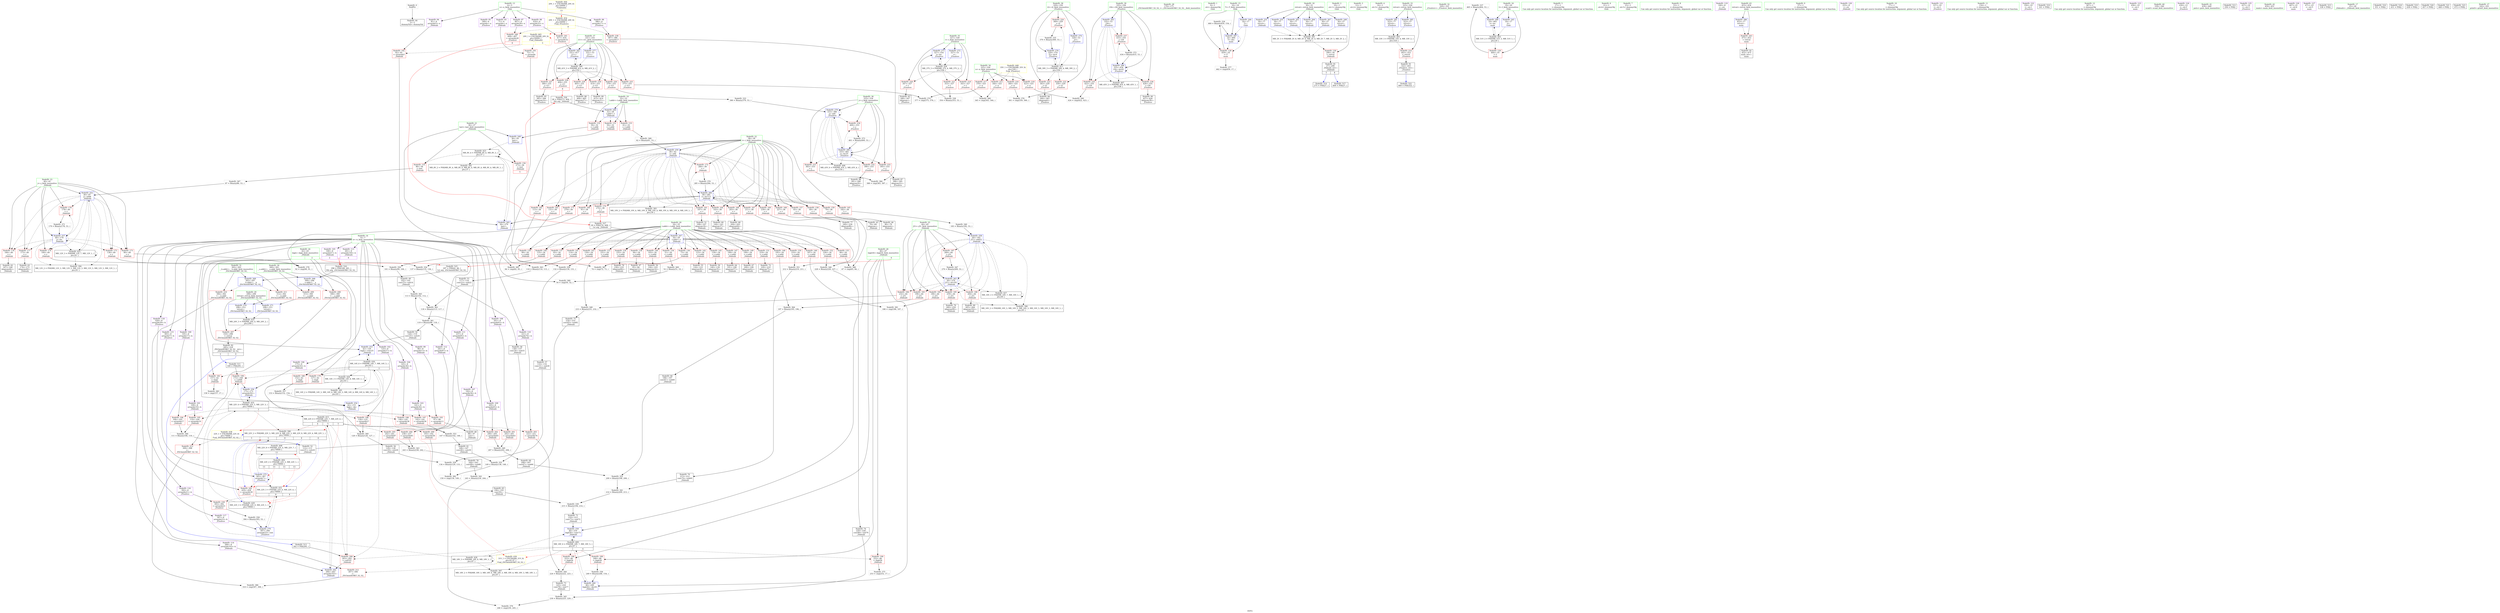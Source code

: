 digraph "SVFG" {
	label="SVFG";

	Node0x557f7f23e320 [shape=record,color=grey,label="{NodeID: 0\nNullPtr}"];
	Node0x557f7f23e320 -> Node0x557f7f26abf0[style=solid];
	Node0x557f7f2c0f00 [shape=record,color=black,label="{NodeID: 526\n28 = PHI(273, 404, )\n0th arg _Z4dealii }"];
	Node0x557f7f2c0f00 -> Node0x557f7f2790e0[style=solid];
	Node0x557f7f2802f0 [shape=record,color=grey,label="{NodeID: 360\n128 = Binary(126, 127, )\n}"];
	Node0x557f7f2802f0 -> Node0x557f7f26c600[style=solid];
	Node0x557f7f27aa10 [shape=record,color=blue,label="{NodeID: 277\n331\<--53\ni11\<--\n_Z5solvev\n}"];
	Node0x557f7f27aa10 -> Node0x557f7f296510[style=dashed];
	Node0x557f7f26e820 [shape=record,color=red,label="{NodeID: 194\n106\<--105\n\<--arrayidx17\n_Z4dealii\n}"];
	Node0x557f7f26e820 -> Node0x557f7f280bf0[style=solid];
	Node0x557f7f26bb90 [shape=record,color=purple,label="{NodeID: 111\n237\<--6\narrayidx85\<--h\n_Z4dealii\n}"];
	Node0x557f7f26bb90 -> Node0x557f7f26f040[style=solid];
	Node0x557f7f269e00 [shape=record,color=green,label="{NodeID: 28\n170\<--171\n_ZSt3minIiERKT_S2_S2_\<--_ZSt3minIiERKT_S2_S2__field_insensitive\n}"];
	Node0x557f7f274b60 [shape=record,color=grey,label="{NodeID: 388\n67 = cmp(65, 66, )\n}"];
	Node0x557f7f26fee0 [shape=record,color=red,label="{NodeID: 222\n359\<--329\n\<--i2\n_Z5solvev\n}"];
	Node0x557f7f26fee0 -> Node0x557f7f281af0[style=solid];
	Node0x557f7f271990 [shape=record,color=red,label="{NodeID: 139\n99\<--34\n\<--r.addr\n_Z4dealii\n}"];
	Node0x557f7f271990 -> Node0x557f7f27f3f0[style=solid];
	Node0x557f7f26c600 [shape=record,color=black,label="{NodeID: 56\n129\<--128\nconv29\<--sub28\n_Z4dealii\n}"];
	Node0x557f7f26c600 -> Node0x557f7f280170[style=solid];
	Node0x557f7f27da70 [shape=record,color=grey,label="{NodeID: 333\n380 = Binary(379, 53, )\n}"];
	Node0x557f7f27da70 -> Node0x557f7f27aae0[style=solid];
	Node0x557f7f279420 [shape=record,color=blue,label="{NodeID: 250\n38\<--62\ni\<--add\n_Z4dealii\n}"];
	Node0x557f7f279420 -> Node0x557f7f272830[style=dashed];
	Node0x557f7f279420 -> Node0x557f7f272900[style=dashed];
	Node0x557f7f279420 -> Node0x557f7f2729d0[style=dashed];
	Node0x557f7f279420 -> Node0x557f7f272aa0[style=dashed];
	Node0x557f7f279420 -> Node0x557f7f272b70[style=dashed];
	Node0x557f7f279420 -> Node0x557f7f272c40[style=dashed];
	Node0x557f7f279420 -> Node0x557f7f272d10[style=dashed];
	Node0x557f7f279420 -> Node0x557f7f272de0[style=dashed];
	Node0x557f7f279420 -> Node0x557f7f272eb0[style=dashed];
	Node0x557f7f279420 -> Node0x557f7f272f80[style=dashed];
	Node0x557f7f279420 -> Node0x557f7f273050[style=dashed];
	Node0x557f7f279420 -> Node0x557f7f273120[style=dashed];
	Node0x557f7f279420 -> Node0x557f7f2731f0[style=dashed];
	Node0x557f7f279420 -> Node0x557f7f2732c0[style=dashed];
	Node0x557f7f279420 -> Node0x557f7f273390[style=dashed];
	Node0x557f7f279420 -> Node0x557f7f273460[style=dashed];
	Node0x557f7f279420 -> Node0x557f7f27a120[style=dashed];
	Node0x557f7f279420 -> Node0x557f7f294310[style=dashed];
	Node0x557f7f273050 [shape=record,color=red,label="{NodeID: 167\n211\<--38\n\<--i\n_Z4dealii\n}"];
	Node0x557f7f273050 -> Node0x557f7f27f570[style=solid];
	Node0x557f7f26dcc0 [shape=record,color=black,label="{NodeID: 84\n364\<--363\nidxprom6\<--\n_Z5solvev\n}"];
	Node0x557f7f23ddd0 [shape=record,color=green,label="{NodeID: 1\n8\<--1\n.str\<--dummyObj\nGlob }"];
	Node0x557f7f2c1080 [shape=record,color=black,label="{NodeID: 527\n29 = PHI(274, 408, )\n1st arg _Z4dealii }"];
	Node0x557f7f2c1080 -> Node0x557f7f2791b0[style=solid];
	Node0x557f7f295210 [shape=record,color=yellow,style=double,label="{NodeID: 444\n20V_1 = ENCHI(MR_20V_0)\npts\{50000 \}\nFun[main]|{<s0>13}}"];
	Node0x557f7f295210:s0 -> Node0x557f7f2a4490[style=dashed,color=red];
	Node0x557f7f280470 [shape=record,color=grey,label="{NodeID: 361\n119 = Binary(98, 118, )\n}"];
	Node0x557f7f280470 -> Node0x557f7f26c460[style=solid];
	Node0x557f7f27aae0 [shape=record,color=blue,label="{NodeID: 278\n333\<--380\nj\<--add\n_Z5solvev\n}"];
	Node0x557f7f27aae0 -> Node0x557f7f2784c0[style=dashed];
	Node0x557f7f27aae0 -> Node0x557f7f278550[style=dashed];
	Node0x557f7f27aae0 -> Node0x557f7f278620[style=dashed];
	Node0x557f7f27aae0 -> Node0x557f7f2786f0[style=dashed];
	Node0x557f7f27aae0 -> Node0x557f7f27aae0[style=dashed];
	Node0x557f7f27aae0 -> Node0x557f7f27ac80[style=dashed];
	Node0x557f7f27aae0 -> Node0x557f7f298810[style=dashed];
	Node0x557f7f26e8f0 [shape=record,color=red,label="{NodeID: 195\n110\<--109\n\<--arrayidx19\n_Z4dealii\n}"];
	Node0x557f7f26e8f0 -> Node0x557f7f280bf0[style=solid];
	Node0x557f7f26bc60 [shape=record,color=purple,label="{NodeID: 112\n241\<--6\narrayidx87\<--h\n_Z4dealii\n}"];
	Node0x557f7f26bc60 -> Node0x557f7f26f110[style=solid];
	Node0x557f7f269f00 [shape=record,color=green,label="{NodeID: 29\n298\<--299\nretval\<--retval_field_insensitive\n_ZSt3minIiERKT_S2_S2_\n}"];
	Node0x557f7f269f00 -> Node0x557f7f26f2b0[style=solid];
	Node0x557f7f269f00 -> Node0x557f7f27a460[style=solid];
	Node0x557f7f269f00 -> Node0x557f7f27a530[style=solid];
	Node0x557f7f274ce0 [shape=record,color=grey,label="{NodeID: 389\n54 = cmp(50, 52, )\n}"];
	Node0x557f7f26ffb0 [shape=record,color=red,label="{NodeID: 223\n363\<--329\n\<--i2\n_Z5solvev\n}"];
	Node0x557f7f26ffb0 -> Node0x557f7f26dcc0[style=solid];
	Node0x557f7f271a60 [shape=record,color=red,label="{NodeID: 140\n103\<--34\n\<--r.addr\n_Z4dealii\n}"];
	Node0x557f7f271a60 -> Node0x557f7f26c120[style=solid];
	Node0x557f7f26c6d0 [shape=record,color=black,label="{NodeID: 57\n133\<--132\nconv31\<--sub30\n_Z4dealii\n}"];
	Node0x557f7f26c6d0 -> Node0x557f7f280170[style=solid];
	Node0x557f7f27dbf0 [shape=record,color=grey,label="{NodeID: 334\n460 = Binary(459, 154, )\n}"];
	Node0x557f7f27dbf0 -> Node0x557f7f27b230[style=solid];
	Node0x557f7f2794f0 [shape=record,color=blue,label="{NodeID: 251\n30\<--77\nretval\<--\n_Z4dealii\n}"];
	Node0x557f7f2794f0 -> Node0x557f7f293910[style=dashed];
	Node0x557f7f273120 [shape=record,color=red,label="{NodeID: 168\n227\<--38\n\<--i\n_Z4dealii\n}"];
	Node0x557f7f273120 -> Node0x557f7f27edf0[style=solid];
	Node0x557f7f26dd90 [shape=record,color=black,label="{NodeID: 85\n385\<--384\nidxprom16\<--\n_Z5solvev\n}"];
	Node0x557f7f242160 [shape=record,color=green,label="{NodeID: 2\n10\<--1\n.str.1\<--dummyObj\nGlob }"];
	Node0x557f7f2805f0 [shape=record,color=grey,label="{NodeID: 362\n118 = Binary(113, 117, )\n}"];
	Node0x557f7f2805f0 -> Node0x557f7f280470[style=solid];
	Node0x557f7f27abb0 [shape=record,color=blue,label="{NodeID: 279\n397\<--394\narrayidx23\<--sub\n_Z5solvev\n}"];
	Node0x557f7f27abb0 -> Node0x557f7f2a0a10[style=dashed];
	Node0x557f7f26e9c0 [shape=record,color=red,label="{NodeID: 196\n126\<--125\n\<--arrayidx27\n_Z4dealii\n}"];
	Node0x557f7f26e9c0 -> Node0x557f7f2802f0[style=solid];
	Node0x557f7f26bd30 [shape=record,color=purple,label="{NodeID: 113\n261\<--6\narrayidx100\<--h\n_Z4dealii\n|{<s0>4}}"];
	Node0x557f7f26bd30:s0 -> Node0x557f7f2c09c0[style=solid,color=red];
	Node0x557f7f269fd0 [shape=record,color=green,label="{NodeID: 30\n300\<--301\n__a.addr\<--__a.addr_field_insensitive\n_ZSt3minIiERKT_S2_S2_\n}"];
	Node0x557f7f269fd0 -> Node0x557f7f26f380[style=solid];
	Node0x557f7f269fd0 -> Node0x557f7f26f450[style=solid];
	Node0x557f7f269fd0 -> Node0x557f7f27a2c0[style=solid];
	Node0x557f7f274e60 [shape=record,color=grey,label="{NodeID: 390\n424 = cmp(422, 423, )\n}"];
	Node0x557f7f270080 [shape=record,color=red,label="{NodeID: 224\n369\<--329\n\<--i2\n_Z5solvev\n}"];
	Node0x557f7f270080 -> Node0x557f7f27dd70[style=solid];
	Node0x557f7f271b30 [shape=record,color=red,label="{NodeID: 141\n114\<--34\n\<--r.addr\n_Z4dealii\n}"];
	Node0x557f7f271b30 -> Node0x557f7f280770[style=solid];
	Node0x557f7f26c7a0 [shape=record,color=black,label="{NodeID: 58\n138\<--137\nconv34\<--sub33\n_Z4dealii\n}"];
	Node0x557f7f26c7a0 -> Node0x557f7f27fb70[style=solid];
	Node0x557f7f27dd70 [shape=record,color=grey,label="{NodeID: 335\n370 = Binary(369, 53, )\n}"];
	Node0x557f7f27dd70 -> Node0x557f7f27a940[style=solid];
	Node0x557f7f2795c0 [shape=record,color=blue,label="{NodeID: 252\n40\<--87\nj\<--add8\n_Z4dealii\n}"];
	Node0x557f7f2795c0 -> Node0x557f7f273530[style=dashed];
	Node0x557f7f2795c0 -> Node0x557f7f273600[style=dashed];
	Node0x557f7f2795c0 -> Node0x557f7f2736d0[style=dashed];
	Node0x557f7f2795c0 -> Node0x557f7f2737a0[style=dashed];
	Node0x557f7f2795c0 -> Node0x557f7f273870[style=dashed];
	Node0x557f7f2795c0 -> Node0x557f7f273940[style=dashed];
	Node0x557f7f2795c0 -> Node0x557f7f2799d0[style=dashed];
	Node0x557f7f2795c0 -> Node0x557f7f294810[style=dashed];
	Node0x557f7f2795c0 -> Node0x557f7f29e710[style=dashed];
	Node0x557f7f2731f0 [shape=record,color=red,label="{NodeID: 169\n239\<--38\n\<--i\n_Z4dealii\n}"];
	Node0x557f7f2731f0 -> Node0x557f7f26d710[style=solid];
	Node0x557f7f26de60 [shape=record,color=black,label="{NodeID: 86\n391\<--390\nidxprom20\<--\n_Z5solvev\n}"];
	Node0x557f7f2685d0 [shape=record,color=green,label="{NodeID: 3\n12\<--1\n.str.2\<--dummyObj\nGlob }"];
	Node0x557f7f280770 [shape=record,color=grey,label="{NodeID: 363\n116 = Binary(114, 115, )\n}"];
	Node0x557f7f280770 -> Node0x557f7f26c390[style=solid];
	Node0x557f7f27ac80 [shape=record,color=blue,label="{NodeID: 280\n333\<--401\nj\<--inc25\n_Z5solvev\n}"];
	Node0x557f7f27ac80 -> Node0x557f7f2784c0[style=dashed];
	Node0x557f7f27ac80 -> Node0x557f7f278550[style=dashed];
	Node0x557f7f27ac80 -> Node0x557f7f278620[style=dashed];
	Node0x557f7f27ac80 -> Node0x557f7f2786f0[style=dashed];
	Node0x557f7f27ac80 -> Node0x557f7f27aae0[style=dashed];
	Node0x557f7f27ac80 -> Node0x557f7f27ac80[style=dashed];
	Node0x557f7f27ac80 -> Node0x557f7f298810[style=dashed];
	Node0x557f7f26ea90 [shape=record,color=red,label="{NodeID: 197\n142\<--141\n\<--arrayidx36\n_Z4dealii\n}"];
	Node0x557f7f26ea90 -> Node0x557f7f27f870[style=solid];
	Node0x557f7f26be00 [shape=record,color=purple,label="{NodeID: 114\n266\<--6\narrayidx103\<--h\n_Z4dealii\n}"];
	Node0x557f7f26be00 -> Node0x557f7f279de0[style=solid];
	Node0x557f7f26a0a0 [shape=record,color=green,label="{NodeID: 31\n302\<--303\n__b.addr\<--__b.addr_field_insensitive\n_ZSt3minIiERKT_S2_S2_\n}"];
	Node0x557f7f26a0a0 -> Node0x557f7f26f520[style=solid];
	Node0x557f7f26a0a0 -> Node0x557f7f26f5f0[style=solid];
	Node0x557f7f26a0a0 -> Node0x557f7f27a390[style=solid];
	Node0x557f7f293910 [shape=record,color=black,label="{NodeID: 391\nMR_2V_3 = PHI(MR_2V_8, MR_2V_6, MR_2V_4, MR_2V_7, MR_2V_5, MR_2V_2, )\npts\{31 \}\n}"];
	Node0x557f7f293910 -> Node0x557f7f271240[style=dashed];
	Node0x557f7f270150 [shape=record,color=red,label="{NodeID: 225\n375\<--331\n\<--i11\n_Z5solvev\n}"];
	Node0x557f7f270150 -> Node0x557f7f2817f0[style=solid];
	Node0x557f7f271c00 [shape=record,color=red,label="{NodeID: 142\n123\<--34\n\<--r.addr\n_Z4dealii\n}"];
	Node0x557f7f271c00 -> Node0x557f7f26c530[style=solid];
	Node0x557f7f26c870 [shape=record,color=black,label="{NodeID: 59\n140\<--139\nidxprom35\<--\n_Z4dealii\n}"];
	Node0x557f7f27def0 [shape=record,color=grey,label="{NodeID: 336\n249 = Binary(248, 154, )\n}"];
	Node0x557f7f27def0 -> Node0x557f7f279c40[style=solid];
	Node0x557f7f279690 [shape=record,color=blue,label="{NodeID: 253\n42\<--120\nhigh\<--conv25\n_Z4dealii\n}"];
	Node0x557f7f279690 -> Node0x557f7f2a0010[style=dashed];
	Node0x557f7f2732c0 [shape=record,color=red,label="{NodeID: 170\n274\<--38\n\<--i\n_Z4dealii\n|{<s0>5}}"];
	Node0x557f7f2732c0:s0 -> Node0x557f7f2c1080[style=solid,color=red];
	Node0x557f7f26df30 [shape=record,color=black,label="{NodeID: 87\n396\<--395\nidxprom22\<--\n_Z5solvev\n}"];
	Node0x557f7f268660 [shape=record,color=green,label="{NodeID: 4\n14\<--1\n.str.3\<--dummyObj\nGlob }"];
	Node0x557f7f2808f0 [shape=record,color=grey,label="{NodeID: 364\n197 = Binary(195, 196, )\n}"];
	Node0x557f7f2808f0 -> Node0x557f7f26ce20[style=solid];
	Node0x557f7f27ad50 [shape=record,color=blue,label="{NodeID: 281\n323\<--77\nretval\<--\n_Z5solvev\n}"];
	Node0x557f7f27ad50 -> Node0x557f7f298310[style=dashed];
	Node0x557f7f26eb60 [shape=record,color=red,label="{NodeID: 198\n146\<--145\n\<--arrayidx38\n_Z4dealii\n}"];
	Node0x557f7f26eb60 -> Node0x557f7f27f870[style=solid];
	Node0x557f7f26bed0 [shape=record,color=purple,label="{NodeID: 115\n365\<--6\narrayidx7\<--h\n_Z5solvev\n}"];
	Node0x557f7f26bed0 -> Node0x557f7f27a870[style=solid];
	Node0x557f7f26a170 [shape=record,color=green,label="{NodeID: 32\n320\<--321\n_Z5solvev\<--_Z5solvev_field_insensitive\n}"];
	Node0x557f7f293e10 [shape=record,color=black,label="{NodeID: 392\nMR_8V_2 = PHI(MR_8V_4, MR_8V_4, MR_8V_4, MR_8V_4, MR_8V_4, MR_8V_1, )\npts\{37 \}\n}"];
	Node0x557f7f270220 [shape=record,color=red,label="{NodeID: 226\n379\<--331\n\<--i11\n_Z5solvev\n}"];
	Node0x557f7f270220 -> Node0x557f7f27da70[style=solid];
	Node0x557f7f271cd0 [shape=record,color=red,label="{NodeID: 143\n130\<--34\n\<--r.addr\n_Z4dealii\n}"];
	Node0x557f7f271cd0 -> Node0x557f7f27fcf0[style=solid];
	Node0x557f7f26c940 [shape=record,color=black,label="{NodeID: 60\n144\<--143\nidxprom37\<--\n_Z4dealii\n}"];
	Node0x557f7f27e070 [shape=record,color=grey,label="{NodeID: 337\n465 = Binary(464, 53, )\n}"];
	Node0x557f7f27e070 -> Node0x557f7f27b300[style=solid];
	Node0x557f7f279760 [shape=record,color=blue,label="{NodeID: 254\n42\<--153\nhigh\<--dec\n_Z4dealii\n}"];
	Node0x557f7f279760 -> Node0x557f7f2a0010[style=dashed];
	Node0x557f7f273390 [shape=record,color=red,label="{NodeID: 171\n279\<--38\n\<--i\n_Z4dealii\n}"];
	Node0x557f7f273390 -> Node0x557f7f27a050[style=solid];
	Node0x557f7f26e000 [shape=record,color=black,label="{NodeID: 88\n406\<--405\nidxprom27\<--\n_Z5solvev\n}"];
	Node0x557f7f2686f0 [shape=record,color=green,label="{NodeID: 5\n17\<--1\n\<--dummyObj\nCan only get source location for instruction, argument, global var or function.}"];
	Node0x557f7f2955c0 [shape=record,color=yellow,style=double,label="{NodeID: 448\n35V_1 = ENCHI(MR_35V_0)\npts\{326 \}\nFun[_Z5solvev]}"];
	Node0x557f7f2955c0 -> Node0x557f7f26f930[style=dashed];
	Node0x557f7f2955c0 -> Node0x557f7f26fa00[style=dashed];
	Node0x557f7f2955c0 -> Node0x557f7f26fad0[style=dashed];
	Node0x557f7f2955c0 -> Node0x557f7f26fba0[style=dashed];
	Node0x557f7f280a70 [shape=record,color=grey,label="{NodeID: 365\n113 = Binary(102, 112, )\n}"];
	Node0x557f7f280a70 -> Node0x557f7f2805f0[style=solid];
	Node0x557f7f27ae20 [shape=record,color=blue,label="{NodeID: 282\n331\<--417\ni11\<--\n_Z5solvev\n}"];
	Node0x557f7f27ae20 -> Node0x557f7f296510[style=dashed];
	Node0x557f7f26ec30 [shape=record,color=red,label="{NodeID: 199\n172\<--169\n\<--call48\n_Z4dealii\n}"];
	Node0x557f7f26ec30 -> Node0x557f7f279900[style=solid];
	Node0x557f7f2706e0 [shape=record,color=purple,label="{NodeID: 116\n392\<--6\narrayidx21\<--h\n_Z5solvev\n}"];
	Node0x557f7f2706e0 -> Node0x557f7f278b00[style=solid];
	Node0x557f7f26a270 [shape=record,color=green,label="{NodeID: 33\n323\<--324\nretval\<--retval_field_insensitive\n_Z5solvev\n}"];
	Node0x557f7f26a270 -> Node0x557f7f26f860[style=solid];
	Node0x557f7f26a270 -> Node0x557f7f27ad50[style=solid];
	Node0x557f7f26a270 -> Node0x557f7f27b090[style=solid];
	Node0x557f7f294310 [shape=record,color=black,label="{NodeID: 393\nMR_10V_2 = PHI(MR_10V_4, MR_10V_4, MR_10V_4, MR_10V_4, MR_10V_4, MR_10V_1, )\npts\{39 \}\n}"];
	Node0x557f7f2702f0 [shape=record,color=red,label="{NodeID: 227\n384\<--331\n\<--i11\n_Z5solvev\n}"];
	Node0x557f7f2702f0 -> Node0x557f7f26dd90[style=solid];
	Node0x557f7f271da0 [shape=record,color=red,label="{NodeID: 144\n135\<--34\n\<--r.addr\n_Z4dealii\n}"];
	Node0x557f7f271da0 -> Node0x557f7f27f9f0[style=solid];
	Node0x557f7f26ca10 [shape=record,color=black,label="{NodeID: 61\n148\<--147\nconv40\<--sub39\n_Z4dealii\n}"];
	Node0x557f7f26ca10 -> Node0x557f7f27fb70[style=solid];
	Node0x557f7f27e1f0 [shape=record,color=grey,label="{NodeID: 338\n354 = Binary(353, 53, )\n}"];
	Node0x557f7f27e1f0 -> Node0x557f7f27a6d0[style=solid];
	Node0x557f7f279830 [shape=record,color=blue,label="{NodeID: 255\n30\<--77\nretval\<--\n_Z4dealii\n}"];
	Node0x557f7f279830 -> Node0x557f7f293910[style=dashed];
	Node0x557f7f273460 [shape=record,color=red,label="{NodeID: 172\n284\<--38\n\<--i\n_Z4dealii\n}"];
	Node0x557f7f273460 -> Node0x557f7f2811f0[style=solid];
	Node0x557f7f26e0d0 [shape=record,color=black,label="{NodeID: 89\n415\<--414\nidxprom31\<--\n_Z5solvev\n}"];
	Node0x557f7f268780 [shape=record,color=green,label="{NodeID: 6\n21\<--1\n.str.4\<--dummyObj\nGlob }"];
	Node0x557f7f280bf0 [shape=record,color=grey,label="{NodeID: 366\n111 = Binary(106, 110, )\n}"];
	Node0x557f7f280bf0 -> Node0x557f7f26c2c0[style=solid];
	Node0x557f7f27aef0 [shape=record,color=blue,label="{NodeID: 283\n335\<--53\ni34\<--\n_Z5solvev\n}"];
	Node0x557f7f27aef0 -> Node0x557f7f2787c0[style=dashed];
	Node0x557f7f27aef0 -> Node0x557f7f278890[style=dashed];
	Node0x557f7f27aef0 -> Node0x557f7f278960[style=dashed];
	Node0x557f7f27aef0 -> Node0x557f7f27afc0[style=dashed];
	Node0x557f7f27aef0 -> Node0x557f7f298d10[style=dashed];
	Node0x557f7f26ed00 [shape=record,color=red,label="{NodeID: 200\n193\<--192\n\<--arrayidx58\n_Z4dealii\n}"];
	Node0x557f7f26ed00 -> Node0x557f7f26cd50[style=solid];
	Node0x557f7f2707b0 [shape=record,color=purple,label="{NodeID: 117\n397\<--6\narrayidx23\<--h\n_Z5solvev\n}"];
	Node0x557f7f2707b0 -> Node0x557f7f27abb0[style=solid];
	Node0x557f7f26a340 [shape=record,color=green,label="{NodeID: 34\n325\<--326\nn\<--n_field_insensitive\n_Z5solvev\n}"];
	Node0x557f7f26a340 -> Node0x557f7f26f930[style=solid];
	Node0x557f7f26a340 -> Node0x557f7f26fa00[style=solid];
	Node0x557f7f26a340 -> Node0x557f7f26fad0[style=solid];
	Node0x557f7f26a340 -> Node0x557f7f26fba0[style=solid];
	Node0x557f7f294810 [shape=record,color=black,label="{NodeID: 394\nMR_12V_2 = PHI(MR_12V_3, MR_12V_5, MR_12V_3, MR_12V_5, MR_12V_5, MR_12V_1, )\npts\{41 \}\n}"];
	Node0x557f7f2703c0 [shape=record,color=red,label="{NodeID: 228\n404\<--331\n\<--i11\n_Z5solvev\n|{<s0>8}}"];
	Node0x557f7f2703c0:s0 -> Node0x557f7f2c0f00[style=solid,color=red];
	Node0x557f7f271e70 [shape=record,color=red,label="{NodeID: 145\n139\<--34\n\<--r.addr\n_Z4dealii\n}"];
	Node0x557f7f271e70 -> Node0x557f7f26c870[style=solid];
	Node0x557f7f26cae0 [shape=record,color=black,label="{NodeID: 62\n167\<--166\nidxprom46\<--\n_Z4dealii\n}"];
	Node0x557f7f27e370 [shape=record,color=grey,label="{NodeID: 339\n215 = Binary(194, 214, )\n}"];
	Node0x557f7f27e370 -> Node0x557f7f26d230[style=solid];
	Node0x557f7f279900 [shape=record,color=blue,label="{NodeID: 256\n175\<--172\narrayidx50\<--\n_Z4dealii\n}"];
	Node0x557f7f279900 -> Node0x557f7f2a1910[style=dashed];
	Node0x557f7f273530 [shape=record,color=red,label="{NodeID: 173\n90\<--40\n\<--j\n_Z4dealii\n}"];
	Node0x557f7f273530 -> Node0x557f7f281df0[style=solid];
	Node0x557f7f26e1a0 [shape=record,color=black,label="{NodeID: 90\n427\<--426\nidxprom38\<--\n_Z5solvev\n}"];
	Node0x557f7f268fc0 [shape=record,color=green,label="{NodeID: 7\n23\<--1\n.str.5\<--dummyObj\nGlob }"];
	Node0x557f7f280d70 [shape=record,color=grey,label="{NodeID: 367\n87 = Binary(86, 53, )\n}"];
	Node0x557f7f280d70 -> Node0x557f7f2795c0[style=solid];
	Node0x557f7f27afc0 [shape=record,color=blue,label="{NodeID: 284\n335\<--434\ni34\<--inc42\n_Z5solvev\n}"];
	Node0x557f7f27afc0 -> Node0x557f7f2787c0[style=dashed];
	Node0x557f7f27afc0 -> Node0x557f7f278890[style=dashed];
	Node0x557f7f27afc0 -> Node0x557f7f278960[style=dashed];
	Node0x557f7f27afc0 -> Node0x557f7f27afc0[style=dashed];
	Node0x557f7f27afc0 -> Node0x557f7f298d10[style=dashed];
	Node0x557f7f26edd0 [shape=record,color=red,label="{NodeID: 201\n202\<--201\n\<--arrayidx63\n_Z4dealii\n}"];
	Node0x557f7f26edd0 -> Node0x557f7f27f270[style=solid];
	Node0x557f7f270880 [shape=record,color=purple,label="{NodeID: 118\n428\<--6\narrayidx39\<--h\n_Z5solvev\n}"];
	Node0x557f7f270880 -> Node0x557f7f278d70[style=solid];
	Node0x557f7f26a410 [shape=record,color=green,label="{NodeID: 35\n327\<--328\ni\<--i_field_insensitive\n_Z5solvev\n}"];
	Node0x557f7f26a410 -> Node0x557f7f26fc70[style=solid];
	Node0x557f7f26a410 -> Node0x557f7f26fd40[style=solid];
	Node0x557f7f26a410 -> Node0x557f7f26fe10[style=solid];
	Node0x557f7f26a410 -> Node0x557f7f27a600[style=solid];
	Node0x557f7f26a410 -> Node0x557f7f27a6d0[style=solid];
	Node0x557f7f294d10 [shape=record,color=black,label="{NodeID: 395\nMR_14V_2 = PHI(MR_14V_3, MR_14V_4, MR_14V_3, MR_14V_4, MR_14V_6, MR_14V_1, )\npts\{43 \}\n}"];
	Node0x557f7f270490 [shape=record,color=red,label="{NodeID: 229\n405\<--331\n\<--i11\n_Z5solvev\n}"];
	Node0x557f7f270490 -> Node0x557f7f26e000[style=solid];
	Node0x557f7f271f40 [shape=record,color=red,label="{NodeID: 146\n187\<--34\n\<--r.addr\n_Z4dealii\n}"];
	Node0x557f7f271f40 -> Node0x557f7f282270[style=solid];
	Node0x557f7f26cbb0 [shape=record,color=black,label="{NodeID: 63\n174\<--173\nidxprom49\<--\n_Z4dealii\n}"];
	Node0x557f7f29dd10 [shape=record,color=black,label="{NodeID: 423\nMR_8V_4 = PHI(MR_8V_6, MR_8V_3, )\npts\{37 \}\n}"];
	Node0x557f7f29dd10 -> Node0x557f7f272690[style=dashed];
	Node0x557f7f29dd10 -> Node0x557f7f272760[style=dashed];
	Node0x557f7f29dd10 -> Node0x557f7f27a050[style=dashed];
	Node0x557f7f29dd10 -> Node0x557f7f293e10[style=dashed];
	Node0x557f7f29dd10 -> Node0x557f7f29dd10[style=dashed];
	Node0x557f7f27e4f0 [shape=record,color=grey,label="{NodeID: 340\n183 = Binary(182, 53, )\n}"];
	Node0x557f7f27e4f0 -> Node0x557f7f279aa0[style=solid];
	Node0x557f7f2799d0 [shape=record,color=blue,label="{NodeID: 257\n40\<--179\nj\<--inc\n_Z4dealii\n}"];
	Node0x557f7f2799d0 -> Node0x557f7f273530[style=dashed];
	Node0x557f7f2799d0 -> Node0x557f7f273600[style=dashed];
	Node0x557f7f2799d0 -> Node0x557f7f2736d0[style=dashed];
	Node0x557f7f2799d0 -> Node0x557f7f2737a0[style=dashed];
	Node0x557f7f2799d0 -> Node0x557f7f273870[style=dashed];
	Node0x557f7f2799d0 -> Node0x557f7f273940[style=dashed];
	Node0x557f7f2799d0 -> Node0x557f7f2799d0[style=dashed];
	Node0x557f7f2799d0 -> Node0x557f7f294810[style=dashed];
	Node0x557f7f2799d0 -> Node0x557f7f29e710[style=dashed];
	Node0x557f7f273600 [shape=record,color=red,label="{NodeID: 174\n100\<--40\n\<--j\n_Z4dealii\n}"];
	Node0x557f7f273600 -> Node0x557f7f27f3f0[style=solid];
	Node0x557f7f26e270 [shape=record,color=black,label="{NodeID: 91\n322\<--443\n_Z5solvev_ret\<--\n_Z5solvev\n|{<s0>13}}"];
	Node0x557f7f26e270:s0 -> Node0x557f7f2c0750[style=solid,color=blue];
	Node0x557f7f269050 [shape=record,color=green,label="{NodeID: 8\n53\<--1\n\<--dummyObj\nCan only get source location for instruction, argument, global var or function.}"];
	Node0x557f7f280ef0 [shape=record,color=grey,label="{NodeID: 368\n62 = Binary(61, 53, )\n}"];
	Node0x557f7f280ef0 -> Node0x557f7f279420[style=solid];
	Node0x557f7f27b090 [shape=record,color=blue,label="{NodeID: 285\n323\<--57\nretval\<--\n_Z5solvev\n}"];
	Node0x557f7f27b090 -> Node0x557f7f298310[style=dashed];
	Node0x557f7f26eea0 [shape=record,color=red,label="{NodeID: 202\n206\<--205\n\<--arrayidx65\n_Z4dealii\n}"];
	Node0x557f7f26eea0 -> Node0x557f7f27f270[style=solid];
	Node0x557f7f270950 [shape=record,color=purple,label="{NodeID: 119\n160\<--8\n\<--.str\n_Z4dealii\n}"];
	Node0x557f7f26a4e0 [shape=record,color=green,label="{NodeID: 36\n329\<--330\ni2\<--i2_field_insensitive\n_Z5solvev\n}"];
	Node0x557f7f26a4e0 -> Node0x557f7f26fee0[style=solid];
	Node0x557f7f26a4e0 -> Node0x557f7f26ffb0[style=solid];
	Node0x557f7f26a4e0 -> Node0x557f7f270080[style=solid];
	Node0x557f7f26a4e0 -> Node0x557f7f27a7a0[style=solid];
	Node0x557f7f26a4e0 -> Node0x557f7f27a940[style=solid];
	Node0x557f7f295a20 [shape=record,color=black,label="{NodeID: 396\nMR_16V_2 = PHI(MR_16V_3, MR_16V_5, MR_16V_3, MR_16V_5, MR_16V_3, MR_16V_1, )\npts\{45 \}\n}"];
	Node0x557f7f270560 [shape=record,color=red,label="{NodeID: 230\n414\<--331\n\<--i11\n_Z5solvev\n}"];
	Node0x557f7f270560 -> Node0x557f7f26e0d0[style=solid];
	Node0x557f7f272010 [shape=record,color=red,label="{NodeID: 147\n190\<--34\n\<--r.addr\n_Z4dealii\n}"];
	Node0x557f7f272010 -> Node0x557f7f26cc80[style=solid];
	Node0x557f7f26cc80 [shape=record,color=black,label="{NodeID: 64\n191\<--190\nidxprom57\<--\n_Z4dealii\n}"];
	Node0x557f7f27e670 [shape=record,color=grey,label="{NodeID: 341\n214 = Binary(209, 213, )\n}"];
	Node0x557f7f27e670 -> Node0x557f7f27e370[style=solid];
	Node0x557f7f279aa0 [shape=record,color=blue,label="{NodeID: 258\n44\<--183\nj51\<--add52\n_Z4dealii\n}"];
	Node0x557f7f279aa0 -> Node0x557f7f273c80[style=dashed];
	Node0x557f7f279aa0 -> Node0x557f7f273d50[style=dashed];
	Node0x557f7f279aa0 -> Node0x557f7f273e20[style=dashed];
	Node0x557f7f279aa0 -> Node0x557f7f273ef0[style=dashed];
	Node0x557f7f279aa0 -> Node0x557f7f273fc0[style=dashed];
	Node0x557f7f279aa0 -> Node0x557f7f274090[style=dashed];
	Node0x557f7f279aa0 -> Node0x557f7f279eb0[style=dashed];
	Node0x557f7f279aa0 -> Node0x557f7f295a20[style=dashed];
	Node0x557f7f279aa0 -> Node0x557f7f29f110[style=dashed];
	Node0x557f7f2736d0 [shape=record,color=red,label="{NodeID: 175\n136\<--40\n\<--j\n_Z4dealii\n}"];
	Node0x557f7f2736d0 -> Node0x557f7f27f9f0[style=solid];
	Node0x557f7f26e340 [shape=record,color=black,label="{NodeID: 92\n452\<--475\nmain_ret\<--\nmain\n}"];
	Node0x557f7f2690e0 [shape=record,color=green,label="{NodeID: 9\n57\<--1\n\<--dummyObj\nCan only get source location for instruction, argument, global var or function.}"];
	Node0x557f7f281070 [shape=record,color=grey,label="{NodeID: 369\n52 = Binary(51, 53, )\n}"];
	Node0x557f7f281070 -> Node0x557f7f274ce0[style=solid];
	Node0x557f7f27b160 [shape=record,color=blue,label="{NodeID: 286\n453\<--17\nretval\<--\nmain\n}"];
	Node0x557f7f27b160 -> Node0x557f7f278e40[style=dashed];
	Node0x557f7f26ef70 [shape=record,color=red,label="{NodeID: 203\n222\<--221\n\<--arrayidx76\n_Z4dealii\n}"];
	Node0x557f7f26ef70 -> Node0x557f7f27eaf0[style=solid];
	Node0x557f7f270a20 [shape=record,color=purple,label="{NodeID: 120\n255\<--8\n\<--.str\n_Z4dealii\n}"];
	Node0x557f7f26a5b0 [shape=record,color=green,label="{NodeID: 37\n331\<--332\ni11\<--i11_field_insensitive\n_Z5solvev\n}"];
	Node0x557f7f26a5b0 -> Node0x557f7f270150[style=solid];
	Node0x557f7f26a5b0 -> Node0x557f7f270220[style=solid];
	Node0x557f7f26a5b0 -> Node0x557f7f2702f0[style=solid];
	Node0x557f7f26a5b0 -> Node0x557f7f2703c0[style=solid];
	Node0x557f7f26a5b0 -> Node0x557f7f270490[style=solid];
	Node0x557f7f26a5b0 -> Node0x557f7f270560[style=solid];
	Node0x557f7f26a5b0 -> Node0x557f7f27aa10[style=solid];
	Node0x557f7f26a5b0 -> Node0x557f7f27ae20[style=solid];
	Node0x557f7f295b10 [shape=record,color=black,label="{NodeID: 397\nMR_18V_2 = PHI(MR_18V_3, MR_18V_6, MR_18V_3, MR_18V_4, MR_18V_3, MR_18V_1, )\npts\{47 \}\n}"];
	Node0x557f7f2784c0 [shape=record,color=red,label="{NodeID: 231\n383\<--333\n\<--j\n_Z5solvev\n}"];
	Node0x557f7f2784c0 -> Node0x557f7f274560[style=solid];
	Node0x557f7f2720e0 [shape=record,color=red,label="{NodeID: 148\n195\<--34\n\<--r.addr\n_Z4dealii\n}"];
	Node0x557f7f2720e0 -> Node0x557f7f2808f0[style=solid];
	Node0x557f7f26cd50 [shape=record,color=black,label="{NodeID: 65\n194\<--193\nconv59\<--\n_Z4dealii\n}"];
	Node0x557f7f26cd50 -> Node0x557f7f27e370[style=solid];
	Node0x557f7f29e710 [shape=record,color=black,label="{NodeID: 425\nMR_12V_3 = PHI(MR_12V_7, MR_12V_1, )\npts\{41 \}\n}"];
	Node0x557f7f29e710 -> Node0x557f7f2795c0[style=dashed];
	Node0x557f7f29e710 -> Node0x557f7f294810[style=dashed];
	Node0x557f7f29e710 -> Node0x557f7f29e710[style=dashed];
	Node0x557f7f27e7f0 [shape=record,color=grey,label="{NodeID: 342\n245 = Binary(234, 244, )\n}"];
	Node0x557f7f27e7f0 -> Node0x557f7f281f70[style=solid];
	Node0x557f7f279b70 [shape=record,color=blue,label="{NodeID: 259\n46\<--216\nhigh56\<--conv73\n_Z4dealii\n}"];
	Node0x557f7f279b70 -> Node0x557f7f299710[style=dashed];
	Node0x557f7f2737a0 [shape=record,color=red,label="{NodeID: 176\n166\<--40\n\<--j\n_Z4dealii\n}"];
	Node0x557f7f2737a0 -> Node0x557f7f26cae0[style=solid];
	Node0x557f7f26e410 [shape=record,color=purple,label="{NodeID: 93\n71\<--4\narrayidx\<--x\n_Z4dealii\n}"];
	Node0x557f7f26e410 -> Node0x557f7f2743d0[style=solid];
	Node0x557f7f269170 [shape=record,color=green,label="{NodeID: 10\n77\<--1\n\<--dummyObj\nCan only get source location for instruction, argument, global var or function.}"];
	Node0x557f7f2811f0 [shape=record,color=grey,label="{NodeID: 370\n285 = Binary(284, 53, )\n}"];
	Node0x557f7f2811f0 -> Node0x557f7f27a120[style=solid];
	Node0x557f7f27b230 [shape=record,color=blue,label="{NodeID: 287\n16\<--460\nT\<--dec\nmain\n}"];
	Node0x557f7f27b230 -> Node0x557f7f2710a0[style=dashed];
	Node0x557f7f27b230 -> Node0x557f7f27b230[style=dashed];
	Node0x557f7f26f040 [shape=record,color=red,label="{NodeID: 204\n238\<--237\n\<--arrayidx85\n_Z4dealii\n}"];
	Node0x557f7f26f040 -> Node0x557f7f27e970[style=solid];
	Node0x557f7f270af0 [shape=record,color=purple,label="{NodeID: 121\n337\<--10\n\<--.str.1\n_Z5solvev\n}"];
	Node0x557f7f26a680 [shape=record,color=green,label="{NodeID: 38\n333\<--334\nj\<--j_field_insensitive\n_Z5solvev\n}"];
	Node0x557f7f26a680 -> Node0x557f7f2784c0[style=solid];
	Node0x557f7f26a680 -> Node0x557f7f278550[style=solid];
	Node0x557f7f26a680 -> Node0x557f7f278620[style=solid];
	Node0x557f7f26a680 -> Node0x557f7f2786f0[style=solid];
	Node0x557f7f26a680 -> Node0x557f7f27aae0[style=solid];
	Node0x557f7f26a680 -> Node0x557f7f27ac80[style=solid];
	Node0x557f7f296010 [shape=record,color=black,label="{NodeID: 398\nMR_22V_2 = PHI(MR_22V_3, MR_22V_6, MR_22V_3, MR_22V_8, MR_22V_4, MR_22V_1, )\npts\{70000 \}\n|{<s0>5|<s1>5|<s2>8|<s3>8|<s4>8}}"];
	Node0x557f7f296010:s0 -> Node0x557f7f296010[style=dashed,color=blue];
	Node0x557f7f296010:s1 -> Node0x557f7f29fb10[style=dashed,color=blue];
	Node0x557f7f296010:s2 -> Node0x557f7f278d70[style=dashed,color=blue];
	Node0x557f7f296010:s3 -> Node0x557f7f299210[style=dashed,color=blue];
	Node0x557f7f296010:s4 -> Node0x557f7f2a0a10[style=dashed,color=blue];
	Node0x557f7f278550 [shape=record,color=red,label="{NodeID: 232\n390\<--333\n\<--j\n_Z5solvev\n}"];
	Node0x557f7f278550 -> Node0x557f7f26de60[style=solid];
	Node0x557f7f2721b0 [shape=record,color=red,label="{NodeID: 149\n199\<--34\n\<--r.addr\n_Z4dealii\n}"];
	Node0x557f7f2721b0 -> Node0x557f7f26cef0[style=solid];
	Node0x557f7f26ce20 [shape=record,color=black,label="{NodeID: 66\n198\<--197\nconv61\<--sub60\n_Z4dealii\n}"];
	Node0x557f7f26ce20 -> Node0x557f7f27f6f0[style=solid];
	Node0x557f7f29ec10 [shape=record,color=black,label="{NodeID: 426\nMR_14V_3 = PHI(MR_14V_8, MR_14V_1, )\npts\{43 \}\n}"];
	Node0x557f7f29ec10 -> Node0x557f7f26f1e0[style=dashed];
	Node0x557f7f29ec10 -> Node0x557f7f279690[style=dashed];
	Node0x557f7f29ec10 -> Node0x557f7f294d10[style=dashed];
	Node0x557f7f29ec10 -> Node0x557f7f29ec10[style=dashed];
	Node0x557f7f27e970 [shape=record,color=grey,label="{NodeID: 343\n243 = Binary(238, 242, )\n}"];
	Node0x557f7f27e970 -> Node0x557f7f26d7e0[style=solid];
	Node0x557f7f279c40 [shape=record,color=blue,label="{NodeID: 260\n46\<--249\nhigh56\<--dec93\n_Z4dealii\n}"];
	Node0x557f7f279c40 -> Node0x557f7f299710[style=dashed];
	Node0x557f7f273870 [shape=record,color=red,label="{NodeID: 177\n173\<--40\n\<--j\n_Z4dealii\n}"];
	Node0x557f7f273870 -> Node0x557f7f26cbb0[style=solid];
	Node0x557f7f26e4e0 [shape=record,color=purple,label="{NodeID: 94\n81\<--4\narrayidx5\<--x\n_Z4dealii\n}"];
	Node0x557f7f26e4e0 -> Node0x557f7f26e680[style=solid];
	Node0x557f7f269200 [shape=record,color=green,label="{NodeID: 11\n154\<--1\n\<--dummyObj\nCan only get source location for instruction, argument, global var or function.}"];
	Node0x557f7f2a4490 [shape=record,color=yellow,style=double,label="{NodeID: 454\n20V_1 = ENCHI(MR_20V_0)\npts\{50000 \}\nFun[_Z5solvev]|{|<s3>8}}"];
	Node0x557f7f2a4490 -> Node0x557f7f278a30[style=dashed];
	Node0x557f7f2a4490 -> Node0x557f7f278bd0[style=dashed];
	Node0x557f7f2a4490 -> Node0x557f7f278ca0[style=dashed];
	Node0x557f7f2a4490:s3 -> Node0x557f7f2a4e60[style=dashed,color=red];
	Node0x557f7f281370 [shape=record,color=grey,label="{NodeID: 371\n179 = Binary(178, 53, )\n}"];
	Node0x557f7f281370 -> Node0x557f7f2799d0[style=solid];
	Node0x557f7f27b300 [shape=record,color=blue,label="{NodeID: 288\n19\<--465\nI\<--inc\nmain\n}"];
	Node0x557f7f27b300 -> Node0x557f7f297910[style=dashed];
	Node0x557f7f26f110 [shape=record,color=red,label="{NodeID: 205\n242\<--241\n\<--arrayidx87\n_Z4dealii\n}"];
	Node0x557f7f26f110 -> Node0x557f7f27e970[style=solid];
	Node0x557f7f270bc0 [shape=record,color=purple,label="{NodeID: 122\n350\<--10\n\<--.str.1\n_Z5solvev\n}"];
	Node0x557f7f26a750 [shape=record,color=green,label="{NodeID: 39\n335\<--336\ni34\<--i34_field_insensitive\n_Z5solvev\n}"];
	Node0x557f7f26a750 -> Node0x557f7f2787c0[style=solid];
	Node0x557f7f26a750 -> Node0x557f7f278890[style=solid];
	Node0x557f7f26a750 -> Node0x557f7f278960[style=solid];
	Node0x557f7f26a750 -> Node0x557f7f27aef0[style=solid];
	Node0x557f7f26a750 -> Node0x557f7f27afc0[style=solid];
	Node0x557f7f296510 [shape=record,color=black,label="{NodeID: 399\nMR_41V_3 = PHI(MR_41V_4, MR_41V_2, )\npts\{332 \}\n}"];
	Node0x557f7f296510 -> Node0x557f7f270150[style=dashed];
	Node0x557f7f296510 -> Node0x557f7f270220[style=dashed];
	Node0x557f7f296510 -> Node0x557f7f2702f0[style=dashed];
	Node0x557f7f296510 -> Node0x557f7f2703c0[style=dashed];
	Node0x557f7f296510 -> Node0x557f7f270490[style=dashed];
	Node0x557f7f296510 -> Node0x557f7f270560[style=dashed];
	Node0x557f7f296510 -> Node0x557f7f27ae20[style=dashed];
	Node0x557f7f278620 [shape=record,color=red,label="{NodeID: 233\n395\<--333\n\<--j\n_Z5solvev\n}"];
	Node0x557f7f278620 -> Node0x557f7f26df30[style=solid];
	Node0x557f7f272280 [shape=record,color=red,label="{NodeID: 150\n210\<--34\n\<--r.addr\n_Z4dealii\n}"];
	Node0x557f7f272280 -> Node0x557f7f27f570[style=solid];
	Node0x557f7f26cef0 [shape=record,color=black,label="{NodeID: 67\n200\<--199\nidxprom62\<--\n_Z4dealii\n}"];
	Node0x557f7ee621d0 [shape=record,color=black,label="{NodeID: 510\n161 = PHI()\n}"];
	Node0x557f7f29f110 [shape=record,color=black,label="{NodeID: 427\nMR_16V_3 = PHI(MR_16V_7, MR_16V_1, )\npts\{45 \}\n}"];
	Node0x557f7f29f110 -> Node0x557f7f279aa0[style=dashed];
	Node0x557f7f29f110 -> Node0x557f7f295a20[style=dashed];
	Node0x557f7f29f110 -> Node0x557f7f29f110[style=dashed];
	Node0x557f7f27eaf0 [shape=record,color=grey,label="{NodeID: 344\n224 = Binary(222, 223, )\n}"];
	Node0x557f7f27eaf0 -> Node0x557f7f26d3d0[style=solid];
	Node0x557f7f279d10 [shape=record,color=blue,label="{NodeID: 261\n30\<--77\nretval\<--\n_Z4dealii\n}"];
	Node0x557f7f279d10 -> Node0x557f7f293910[style=dashed];
	Node0x557f7f273940 [shape=record,color=red,label="{NodeID: 178\n178\<--40\n\<--j\n_Z4dealii\n}"];
	Node0x557f7f273940 -> Node0x557f7f281370[style=solid];
	Node0x557f7f26e5b0 [shape=record,color=purple,label="{NodeID: 95\n349\<--4\narrayidx\<--x\n_Z5solvev\n}"];
	Node0x557f7f269290 [shape=record,color=green,label="{NodeID: 12\n367\<--1\n\<--dummyObj\nCan only get source location for instruction, argument, global var or function.}"];
	Node0x557f7f2814f0 [shape=record,color=grey,label="{NodeID: 372\n434 = Binary(433, 53, )\n}"];
	Node0x557f7f2814f0 -> Node0x557f7f27afc0[style=solid];
	Node0x557f7f26f1e0 [shape=record,color=red,label="{NodeID: 206\n263\<--262\n\<--call101\n_Z4dealii\n}"];
	Node0x557f7f26f1e0 -> Node0x557f7f279de0[style=solid];
	Node0x557f7f270c90 [shape=record,color=purple,label="{NodeID: 123\n456\<--10\n\<--.str.1\nmain\n}"];
	Node0x557f7f26a820 [shape=record,color=green,label="{NodeID: 40\n339\<--340\nscanf\<--scanf_field_insensitive\n}"];
	Node0x557f7f2786f0 [shape=record,color=red,label="{NodeID: 234\n400\<--333\n\<--j\n_Z5solvev\n}"];
	Node0x557f7f2786f0 -> Node0x557f7f281670[style=solid];
	Node0x557f7f272350 [shape=record,color=red,label="{NodeID: 151\n219\<--34\n\<--r.addr\n_Z4dealii\n}"];
	Node0x557f7f272350 -> Node0x557f7f26d300[style=solid];
	Node0x557f7f26cfc0 [shape=record,color=black,label="{NodeID: 68\n204\<--203\nidxprom64\<--\n_Z4dealii\n}"];
	Node0x557f7f2bfbd0 [shape=record,color=black,label="{NodeID: 511\n169 = PHI(295, )\n}"];
	Node0x557f7f2bfbd0 -> Node0x557f7f26ec30[style=solid];
	Node0x557f7f29f610 [shape=record,color=black,label="{NodeID: 428\nMR_18V_3 = PHI(MR_18V_8, MR_18V_1, )\npts\{47 \}\n}"];
	Node0x557f7f29f610 -> Node0x557f7f26ec30[style=dashed];
	Node0x557f7f29f610 -> Node0x557f7f279b70[style=dashed];
	Node0x557f7f29f610 -> Node0x557f7f295b10[style=dashed];
	Node0x557f7f29f610 -> Node0x557f7f29f610[style=dashed];
	Node0x557f7f27ec70 [shape=record,color=grey,label="{NodeID: 345\n230 = Binary(225, 229, )\n}"];
	Node0x557f7f27ec70 -> Node0x557f7f281f70[style=solid];
	Node0x557f7f279de0 [shape=record,color=blue,label="{NodeID: 262\n266\<--263\narrayidx103\<--\n_Z4dealii\n}"];
	Node0x557f7f279de0 -> Node0x557f7f29b510[style=dashed];
	Node0x557f7f273a10 [shape=record,color=red,label="{NodeID: 179\n127\<--42\n\<--high\n_Z4dealii\n}"];
	Node0x557f7f273a10 -> Node0x557f7f2802f0[style=solid];
	Node0x557f7f26af60 [shape=record,color=purple,label="{NodeID: 96\n386\<--4\narrayidx17\<--x\n_Z5solvev\n}"];
	Node0x557f7f26af60 -> Node0x557f7f278a30[style=solid];
	Node0x557f7f269320 [shape=record,color=green,label="{NodeID: 13\n4\<--5\nx\<--x_field_insensitive\nGlob }"];
	Node0x557f7f269320 -> Node0x557f7f26e410[style=solid];
	Node0x557f7f269320 -> Node0x557f7f26e4e0[style=solid];
	Node0x557f7f269320 -> Node0x557f7f26e5b0[style=solid];
	Node0x557f7f269320 -> Node0x557f7f26af60[style=solid];
	Node0x557f7f269320 -> Node0x557f7f26b030[style=solid];
	Node0x557f7f269320 -> Node0x557f7f26b100[style=solid];
	Node0x557f7f281670 [shape=record,color=grey,label="{NodeID: 373\n401 = Binary(400, 53, )\n}"];
	Node0x557f7f281670 -> Node0x557f7f27ac80[style=solid];
	Node0x557f7f26f2b0 [shape=record,color=red,label="{NodeID: 207\n318\<--298\n\<--retval\n_ZSt3minIiERKT_S2_S2_\n}"];
	Node0x557f7f26f2b0 -> Node0x557f7f26db20[style=solid];
	Node0x557f7f270d60 [shape=record,color=purple,label="{NodeID: 124\n430\<--12\n\<--.str.2\n_Z5solvev\n}"];
	Node0x557f7f26a920 [shape=record,color=green,label="{NodeID: 41\n439\<--440\nputs\<--puts_field_insensitive\n}"];
	Node0x557f7f2787c0 [shape=record,color=red,label="{NodeID: 235\n422\<--335\n\<--i34\n_Z5solvev\n}"];
	Node0x557f7f2787c0 -> Node0x557f7f274e60[style=solid];
	Node0x557f7f272420 [shape=record,color=red,label="{NodeID: 152\n226\<--34\n\<--r.addr\n_Z4dealii\n}"];
	Node0x557f7f272420 -> Node0x557f7f27edf0[style=solid];
	Node0x557f7f26d090 [shape=record,color=black,label="{NodeID: 69\n208\<--207\nconv67\<--sub66\n_Z4dealii\n}"];
	Node0x557f7f26d090 -> Node0x557f7f27f6f0[style=solid];
	Node0x557f7f2bfdc0 [shape=record,color=black,label="{NodeID: 512\n256 = PHI()\n}"];
	Node0x557f7f29fb10 [shape=record,color=black,label="{NodeID: 429\nMR_22V_3 = PHI(MR_22V_9, MR_22V_1, )\npts\{70000 \}\n}"];
	Node0x557f7f29fb10 -> Node0x557f7f296010[style=dashed];
	Node0x557f7f29fb10 -> Node0x557f7f29fb10[style=dashed];
	Node0x557f7f29fb10 -> Node0x557f7f2a1910[style=dashed];
	Node0x557f7f27edf0 [shape=record,color=grey,label="{NodeID: 346\n228 = Binary(226, 227, )\n}"];
	Node0x557f7f27edf0 -> Node0x557f7f26d4a0[style=solid];
	Node0x557f7f279eb0 [shape=record,color=blue,label="{NodeID: 263\n44\<--270\nj51\<--inc105\n_Z4dealii\n}"];
	Node0x557f7f279eb0 -> Node0x557f7f273c80[style=dashed];
	Node0x557f7f279eb0 -> Node0x557f7f273d50[style=dashed];
	Node0x557f7f279eb0 -> Node0x557f7f273e20[style=dashed];
	Node0x557f7f279eb0 -> Node0x557f7f273ef0[style=dashed];
	Node0x557f7f279eb0 -> Node0x557f7f273fc0[style=dashed];
	Node0x557f7f279eb0 -> Node0x557f7f274090[style=dashed];
	Node0x557f7f279eb0 -> Node0x557f7f279eb0[style=dashed];
	Node0x557f7f279eb0 -> Node0x557f7f295a20[style=dashed];
	Node0x557f7f279eb0 -> Node0x557f7f29f110[style=dashed];
	Node0x557f7f273ae0 [shape=record,color=red,label="{NodeID: 180\n152\<--42\n\<--high\n_Z4dealii\n}"];
	Node0x557f7f273ae0 -> Node0x557f7f27fe70[style=solid];
	Node0x557f7f26b030 [shape=record,color=purple,label="{NodeID: 97\n407\<--4\narrayidx28\<--x\n_Z5solvev\n}"];
	Node0x557f7f26b030 -> Node0x557f7f278bd0[style=solid];
	Node0x557f7f2693b0 [shape=record,color=green,label="{NodeID: 14\n6\<--7\nh\<--h_field_insensitive\nGlob }"];
	Node0x557f7f2693b0 -> Node0x557f7f26b1d0[style=solid];
	Node0x557f7f2693b0 -> Node0x557f7f26b2a0[style=solid];
	Node0x557f7f2693b0 -> Node0x557f7f26b370[style=solid];
	Node0x557f7f2693b0 -> Node0x557f7f26b440[style=solid];
	Node0x557f7f2693b0 -> Node0x557f7f26b510[style=solid];
	Node0x557f7f2693b0 -> Node0x557f7f26b5e0[style=solid];
	Node0x557f7f2693b0 -> Node0x557f7f26b6b0[style=solid];
	Node0x557f7f2693b0 -> Node0x557f7f26b780[style=solid];
	Node0x557f7f2693b0 -> Node0x557f7f26b850[style=solid];
	Node0x557f7f2693b0 -> Node0x557f7f26b920[style=solid];
	Node0x557f7f2693b0 -> Node0x557f7f26b9f0[style=solid];
	Node0x557f7f2693b0 -> Node0x557f7f26bac0[style=solid];
	Node0x557f7f2693b0 -> Node0x557f7f26bb90[style=solid];
	Node0x557f7f2693b0 -> Node0x557f7f26bc60[style=solid];
	Node0x557f7f2693b0 -> Node0x557f7f26bd30[style=solid];
	Node0x557f7f2693b0 -> Node0x557f7f26be00[style=solid];
	Node0x557f7f2693b0 -> Node0x557f7f26bed0[style=solid];
	Node0x557f7f2693b0 -> Node0x557f7f2706e0[style=solid];
	Node0x557f7f2693b0 -> Node0x557f7f2707b0[style=solid];
	Node0x557f7f2693b0 -> Node0x557f7f270880[style=solid];
	Node0x557f7f2817f0 [shape=record,color=grey,label="{NodeID: 374\n377 = cmp(375, 376, )\n}"];
	Node0x557f7f26f380 [shape=record,color=red,label="{NodeID: 208\n308\<--300\n\<--__a.addr\n_ZSt3minIiERKT_S2_S2_\n}"];
	Node0x557f7f26f380 -> Node0x557f7f26f790[style=solid];
	Node0x557f7f270e30 [shape=record,color=purple,label="{NodeID: 125\n437\<--14\n\<--.str.3\n_Z5solvev\n}"];
	Node0x557f7f26aa20 [shape=record,color=green,label="{NodeID: 42\n450\<--451\nmain\<--main_field_insensitive\n}"];
	Node0x557f7f278890 [shape=record,color=red,label="{NodeID: 236\n426\<--335\n\<--i34\n_Z5solvev\n}"];
	Node0x557f7f278890 -> Node0x557f7f26e1a0[style=solid];
	Node0x557f7f2724f0 [shape=record,color=red,label="{NodeID: 153\n231\<--34\n\<--r.addr\n_Z4dealii\n}"];
	Node0x557f7f2724f0 -> Node0x557f7f27f0f0[style=solid];
	Node0x557f7f26d160 [shape=record,color=black,label="{NodeID: 70\n213\<--212\nconv70\<--sub69\n_Z4dealii\n}"];
	Node0x557f7f26d160 -> Node0x557f7f27e670[style=solid];
	Node0x557f7f2bfe90 [shape=record,color=black,label="{NodeID: 513\n262 = PHI(295, )\n}"];
	Node0x557f7f2bfe90 -> Node0x557f7f26f1e0[style=solid];
	Node0x557f7f2a0010 [shape=record,color=black,label="{NodeID: 430\nMR_14V_6 = PHI(MR_14V_7, MR_14V_5, )\npts\{43 \}\n|{|<s9>2}}"];
	Node0x557f7f2a0010 -> Node0x557f7f273a10[style=dashed];
	Node0x557f7f2a0010 -> Node0x557f7f273ae0[style=dashed];
	Node0x557f7f2a0010 -> Node0x557f7f273bb0[style=dashed];
	Node0x557f7f2a0010 -> Node0x557f7f26ec30[style=dashed];
	Node0x557f7f2a0010 -> Node0x557f7f26f1e0[style=dashed];
	Node0x557f7f2a0010 -> Node0x557f7f279690[style=dashed];
	Node0x557f7f2a0010 -> Node0x557f7f279760[style=dashed];
	Node0x557f7f2a0010 -> Node0x557f7f294d10[style=dashed];
	Node0x557f7f2a0010 -> Node0x557f7f29ec10[style=dashed];
	Node0x557f7f2a0010:s9 -> Node0x557f7f2a2f10[style=dashed,color=red];
	Node0x557f7f27ef70 [shape=record,color=grey,label="{NodeID: 347\n270 = Binary(269, 53, )\n}"];
	Node0x557f7f27ef70 -> Node0x557f7f279eb0[style=solid];
	Node0x557f7f279f80 [shape=record,color=blue,label="{NodeID: 264\n30\<--77\nretval\<--\n_Z4dealii\n}"];
	Node0x557f7f279f80 -> Node0x557f7f293910[style=dashed];
	Node0x557f7f273bb0 [shape=record,color=red,label="{NodeID: 181\n157\<--42\n\<--high\n_Z4dealii\n}"];
	Node0x557f7f273bb0 -> Node0x557f7f282570[style=solid];
	Node0x557f7f26b100 [shape=record,color=purple,label="{NodeID: 98\n416\<--4\narrayidx32\<--x\n_Z5solvev\n}"];
	Node0x557f7f26b100 -> Node0x557f7f278ca0[style=solid];
	Node0x557f7f269440 [shape=record,color=green,label="{NodeID: 15\n16\<--18\nT\<--T_field_insensitive\nGlob }"];
	Node0x557f7f269440 -> Node0x557f7f2710a0[style=solid];
	Node0x557f7f269440 -> Node0x557f7f278f10[style=solid];
	Node0x557f7f269440 -> Node0x557f7f27b230[style=solid];
	Node0x557f7f281970 [shape=record,color=grey,label="{NodeID: 375\n253 = cmp(252, 17, )\n}"];
	Node0x557f7f26f450 [shape=record,color=red,label="{NodeID: 209\n315\<--300\n\<--__a.addr\n_ZSt3minIiERKT_S2_S2_\n}"];
	Node0x557f7f26f450 -> Node0x557f7f27a530[style=solid];
	Node0x557f7f270f00 [shape=record,color=purple,label="{NodeID: 126\n467\<--21\n\<--.str.4\nmain\n}"];
	Node0x557f7f26ab20 [shape=record,color=green,label="{NodeID: 43\n453\<--454\nretval\<--retval_field_insensitive\nmain\n}"];
	Node0x557f7f26ab20 -> Node0x557f7f278e40[style=solid];
	Node0x557f7f26ab20 -> Node0x557f7f27b160[style=solid];
	Node0x557f7f297910 [shape=record,color=black,label="{NodeID: 403\nMR_51V_2 = PHI(MR_51V_3, MR_51V_1, )\npts\{20 \}\n}"];
	Node0x557f7f297910 -> Node0x557f7f271170[style=dashed];
	Node0x557f7f297910 -> Node0x557f7f27b300[style=dashed];
	Node0x557f7f278960 [shape=record,color=red,label="{NodeID: 237\n433\<--335\n\<--i34\n_Z5solvev\n}"];
	Node0x557f7f278960 -> Node0x557f7f2814f0[style=solid];
	Node0x557f7f2725c0 [shape=record,color=red,label="{NodeID: 154\n235\<--34\n\<--r.addr\n_Z4dealii\n}"];
	Node0x557f7f2725c0 -> Node0x557f7f26d640[style=solid];
	Node0x557f7f26d230 [shape=record,color=black,label="{NodeID: 71\n216\<--215\nconv73\<--sub72\n_Z4dealii\n}"];
	Node0x557f7f26d230 -> Node0x557f7f279b70[style=solid];
	Node0x557f7f2bffc0 [shape=record,color=black,label="{NodeID: 514\n275 = PHI(27, )\n}"];
	Node0x557f7f27f0f0 [shape=record,color=grey,label="{NodeID: 348\n233 = Binary(231, 232, )\n}"];
	Node0x557f7f27f0f0 -> Node0x557f7f26d570[style=solid];
	Node0x557f7f27a050 [shape=record,color=blue,label="{NodeID: 265\n36\<--279\nlast\<--\n_Z4dealii\n}"];
	Node0x557f7f27a050 -> Node0x557f7f29dd10[style=dashed];
	Node0x557f7f273c80 [shape=record,color=red,label="{NodeID: 182\n186\<--44\n\<--j51\n_Z4dealii\n}"];
	Node0x557f7f273c80 -> Node0x557f7f282270[style=solid];
	Node0x557f7f26b1d0 [shape=record,color=purple,label="{NodeID: 99\n96\<--6\narrayidx13\<--h\n_Z4dealii\n}"];
	Node0x557f7f26b1d0 -> Node0x557f7f26e750[style=solid];
	Node0x557f7f2694d0 [shape=record,color=green,label="{NodeID: 16\n19\<--20\nI\<--I_field_insensitive\nGlob }"];
	Node0x557f7f2694d0 -> Node0x557f7f271170[style=solid];
	Node0x557f7f2694d0 -> Node0x557f7f278fe0[style=solid];
	Node0x557f7f2694d0 -> Node0x557f7f27b300[style=solid];
	Node0x557f7f281af0 [shape=record,color=grey,label="{NodeID: 376\n361 = cmp(359, 360, )\n}"];
	Node0x557f7f26f520 [shape=record,color=red,label="{NodeID: 210\n306\<--302\n\<--__b.addr\n_ZSt3minIiERKT_S2_S2_\n}"];
	Node0x557f7f26f520 -> Node0x557f7f26f6c0[style=solid];
	Node0x557f7f270fd0 [shape=record,color=purple,label="{NodeID: 127\n471\<--23\n\<--.str.5\nmain\n}"];
	Node0x557f7f26abf0 [shape=record,color=black,label="{NodeID: 44\n2\<--3\ndummyVal\<--dummyVal\n}"];
	Node0x557f7f297e10 [shape=record,color=black,label="{NodeID: 404\nMR_22V_2 = PHI(MR_22V_3, MR_22V_1, )\npts\{70000 \}\n|{<s0>13|<s1>13|<s2>13|<s3>13}}"];
	Node0x557f7f297e10:s0 -> Node0x557f7f278d70[style=dashed,color=red];
	Node0x557f7f297e10:s1 -> Node0x557f7f27a870[style=dashed,color=red];
	Node0x557f7f297e10:s2 -> Node0x557f7f299210[style=dashed,color=red];
	Node0x557f7f297e10:s3 -> Node0x557f7f2a0a10[style=dashed,color=red];
	Node0x557f7f278a30 [shape=record,color=red,label="{NodeID: 238\n387\<--386\n\<--arrayidx17\n_Z5solvev\n}"];
	Node0x557f7f278a30 -> Node0x557f7f274560[style=solid];
	Node0x557f7f272690 [shape=record,color=red,label="{NodeID: 155\n86\<--36\n\<--last\n_Z4dealii\n}"];
	Node0x557f7f272690 -> Node0x557f7f280d70[style=solid];
	Node0x557f7f26d300 [shape=record,color=black,label="{NodeID: 72\n220\<--219\nidxprom75\<--\n_Z4dealii\n}"];
	Node0x557f7f2c00d0 [shape=record,color=black,label="{NodeID: 515\n338 = PHI()\n}"];
	Node0x557f7f2a0a10 [shape=record,color=black,label="{NodeID: 432\nMR_22V_5 = PHI(MR_22V_6, MR_22V_4, )\npts\{70000 \}\n|{|<s2>8|<s3>8}}"];
	Node0x557f7f2a0a10 -> Node0x557f7f278b00[style=dashed];
	Node0x557f7f2a0a10 -> Node0x557f7f27abb0[style=dashed];
	Node0x557f7f2a0a10:s2 -> Node0x557f7f296010[style=dashed,color=red];
	Node0x557f7f2a0a10:s3 -> Node0x557f7f29fb10[style=dashed,color=red];
	Node0x557f7f27f270 [shape=record,color=grey,label="{NodeID: 349\n207 = Binary(202, 206, )\n}"];
	Node0x557f7f27f270 -> Node0x557f7f26d090[style=solid];
	Node0x557f7f27a120 [shape=record,color=blue,label="{NodeID: 266\n38\<--285\ni\<--inc113\n_Z4dealii\n}"];
	Node0x557f7f27a120 -> Node0x557f7f272830[style=dashed];
	Node0x557f7f27a120 -> Node0x557f7f272900[style=dashed];
	Node0x557f7f27a120 -> Node0x557f7f2729d0[style=dashed];
	Node0x557f7f27a120 -> Node0x557f7f272aa0[style=dashed];
	Node0x557f7f27a120 -> Node0x557f7f272b70[style=dashed];
	Node0x557f7f27a120 -> Node0x557f7f272c40[style=dashed];
	Node0x557f7f27a120 -> Node0x557f7f272d10[style=dashed];
	Node0x557f7f27a120 -> Node0x557f7f272de0[style=dashed];
	Node0x557f7f27a120 -> Node0x557f7f272eb0[style=dashed];
	Node0x557f7f27a120 -> Node0x557f7f272f80[style=dashed];
	Node0x557f7f27a120 -> Node0x557f7f273050[style=dashed];
	Node0x557f7f27a120 -> Node0x557f7f273120[style=dashed];
	Node0x557f7f27a120 -> Node0x557f7f2731f0[style=dashed];
	Node0x557f7f27a120 -> Node0x557f7f2732c0[style=dashed];
	Node0x557f7f27a120 -> Node0x557f7f273390[style=dashed];
	Node0x557f7f27a120 -> Node0x557f7f273460[style=dashed];
	Node0x557f7f27a120 -> Node0x557f7f27a120[style=dashed];
	Node0x557f7f27a120 -> Node0x557f7f294310[style=dashed];
	Node0x557f7f273d50 [shape=record,color=red,label="{NodeID: 183\n196\<--44\n\<--j51\n_Z4dealii\n}"];
	Node0x557f7f273d50 -> Node0x557f7f2808f0[style=solid];
	Node0x557f7f26b2a0 [shape=record,color=purple,label="{NodeID: 100\n105\<--6\narrayidx17\<--h\n_Z4dealii\n}"];
	Node0x557f7f26b2a0 -> Node0x557f7f26e820[style=solid];
	Node0x557f7f269560 [shape=record,color=green,label="{NodeID: 17\n25\<--26\n_Z4dealii\<--_Z4dealii_field_insensitive\n}"];
	Node0x557f7f281c70 [shape=record,color=grey,label="{NodeID: 377\n462 = cmp(459, 17, )\n}"];
	Node0x557f7f26f5f0 [shape=record,color=red,label="{NodeID: 211\n312\<--302\n\<--__b.addr\n_ZSt3minIiERKT_S2_S2_\n}"];
	Node0x557f7f26f5f0 -> Node0x557f7f27a460[style=solid];
	Node0x557f7f2710a0 [shape=record,color=red,label="{NodeID: 128\n459\<--16\n\<--T\nmain\n}"];
	Node0x557f7f2710a0 -> Node0x557f7f27dbf0[style=solid];
	Node0x557f7f2710a0 -> Node0x557f7f281c70[style=solid];
	Node0x557f7f26acf0 [shape=record,color=black,label="{NodeID: 45\n70\<--69\nidxprom\<--\n_Z4dealii\n}"];
	Node0x557f7f298310 [shape=record,color=black,label="{NodeID: 405\nMR_33V_3 = PHI(MR_33V_4, MR_33V_2, )\npts\{324 \}\n}"];
	Node0x557f7f298310 -> Node0x557f7f26f860[style=dashed];
	Node0x557f7f278b00 [shape=record,color=red,label="{NodeID: 239\n393\<--392\n\<--arrayidx21\n_Z5solvev\n}"];
	Node0x557f7f278b00 -> Node0x557f7f27fff0[style=solid];
	Node0x557f7f272760 [shape=record,color=red,label="{NodeID: 156\n273\<--36\n\<--last\n_Z4dealii\n|{<s0>5}}"];
	Node0x557f7f272760:s0 -> Node0x557f7f2c0f00[style=solid,color=red];
	Node0x557f7f26d3d0 [shape=record,color=black,label="{NodeID: 73\n225\<--224\nconv78\<--sub77\n_Z4dealii\n}"];
	Node0x557f7f26d3d0 -> Node0x557f7f27ec70[style=solid];
	Node0x557f7f2c01a0 [shape=record,color=black,label="{NodeID: 516\n351 = PHI()\n}"];
	Node0x557f7f27f3f0 [shape=record,color=grey,label="{NodeID: 350\n101 = Binary(99, 100, )\n}"];
	Node0x557f7f27f3f0 -> Node0x557f7f26c050[style=solid];
	Node0x557f7f27a1f0 [shape=record,color=blue,label="{NodeID: 267\n30\<--57\nretval\<--\n_Z4dealii\n}"];
	Node0x557f7f27a1f0 -> Node0x557f7f293910[style=dashed];
	Node0x557f7f273e20 [shape=record,color=red,label="{NodeID: 184\n232\<--44\n\<--j51\n_Z4dealii\n}"];
	Node0x557f7f273e20 -> Node0x557f7f27f0f0[style=solid];
	Node0x557f7f26b370 [shape=record,color=purple,label="{NodeID: 101\n109\<--6\narrayidx19\<--h\n_Z4dealii\n}"];
	Node0x557f7f26b370 -> Node0x557f7f26e8f0[style=solid];
	Node0x557f7f2695f0 [shape=record,color=green,label="{NodeID: 18\n30\<--31\nretval\<--retval_field_insensitive\n_Z4dealii\n}"];
	Node0x557f7f2695f0 -> Node0x557f7f271240[style=solid];
	Node0x557f7f2695f0 -> Node0x557f7f279280[style=solid];
	Node0x557f7f2695f0 -> Node0x557f7f2794f0[style=solid];
	Node0x557f7f2695f0 -> Node0x557f7f279830[style=solid];
	Node0x557f7f2695f0 -> Node0x557f7f279d10[style=solid];
	Node0x557f7f2695f0 -> Node0x557f7f279f80[style=solid];
	Node0x557f7f2695f0 -> Node0x557f7f27a1f0[style=solid];
	Node0x557f7f281df0 [shape=record,color=grey,label="{NodeID: 378\n92 = cmp(90, 91, )\n}"];
	Node0x557f7f26f6c0 [shape=record,color=red,label="{NodeID: 212\n307\<--306\n\<--\n_ZSt3minIiERKT_S2_S2_\n}"];
	Node0x557f7f26f6c0 -> Node0x557f7f274860[style=solid];
	Node0x557f7f271170 [shape=record,color=red,label="{NodeID: 129\n464\<--19\n\<--I\nmain\n}"];
	Node0x557f7f271170 -> Node0x557f7f27e070[style=solid];
	Node0x557f7f26adc0 [shape=record,color=black,label="{NodeID: 46\n80\<--79\nidxprom4\<--\n_Z4dealii\n}"];
	Node0x557f7f298810 [shape=record,color=black,label="{NodeID: 406\nMR_43V_6 = PHI(MR_43V_2, MR_43V_4, )\npts\{334 \}\n}"];
	Node0x557f7f278bd0 [shape=record,color=red,label="{NodeID: 240\n408\<--407\n\<--arrayidx28\n_Z5solvev\n|{<s0>8}}"];
	Node0x557f7f278bd0:s0 -> Node0x557f7f2c1080[style=solid,color=red];
	Node0x557f7f272830 [shape=record,color=red,label="{NodeID: 157\n65\<--38\n\<--i\n_Z4dealii\n}"];
	Node0x557f7f272830 -> Node0x557f7f274b60[style=solid];
	Node0x557f7f26d4a0 [shape=record,color=black,label="{NodeID: 74\n229\<--228\nconv80\<--sub79\n_Z4dealii\n}"];
	Node0x557f7f26d4a0 -> Node0x557f7f27ec70[style=solid];
	Node0x557f7f2c0270 [shape=record,color=black,label="{NodeID: 517\n409 = PHI(27, )\n}"];
	Node0x557f7f27f570 [shape=record,color=grey,label="{NodeID: 351\n212 = Binary(210, 211, )\n}"];
	Node0x557f7f27f570 -> Node0x557f7f26d160[style=solid];
	Node0x557f7f27a2c0 [shape=record,color=blue,label="{NodeID: 268\n300\<--296\n__a.addr\<--__a\n_ZSt3minIiERKT_S2_S2_\n}"];
	Node0x557f7f27a2c0 -> Node0x557f7f26f380[style=dashed];
	Node0x557f7f27a2c0 -> Node0x557f7f26f450[style=dashed];
	Node0x557f7f273ef0 [shape=record,color=red,label="{NodeID: 185\n259\<--44\n\<--j51\n_Z4dealii\n}"];
	Node0x557f7f273ef0 -> Node0x557f7f26d8b0[style=solid];
	Node0x557f7f26b440 [shape=record,color=purple,label="{NodeID: 102\n125\<--6\narrayidx27\<--h\n_Z4dealii\n}"];
	Node0x557f7f26b440 -> Node0x557f7f26e9c0[style=solid];
	Node0x557f7f269680 [shape=record,color=green,label="{NodeID: 19\n32\<--33\nl.addr\<--l.addr_field_insensitive\n_Z4dealii\n}"];
	Node0x557f7f269680 -> Node0x557f7f271310[style=solid];
	Node0x557f7f269680 -> Node0x557f7f2713e0[style=solid];
	Node0x557f7f269680 -> Node0x557f7f2714b0[style=solid];
	Node0x557f7f269680 -> Node0x557f7f2790e0[style=solid];
	Node0x557f7f281f70 [shape=record,color=grey,label="{NodeID: 379\n246 = cmp(230, 245, )\n}"];
	Node0x557f7f26f790 [shape=record,color=red,label="{NodeID: 213\n309\<--308\n\<--\n_ZSt3minIiERKT_S2_S2_\n}"];
	Node0x557f7f26f790 -> Node0x557f7f274860[style=solid];
	Node0x557f7f271240 [shape=record,color=red,label="{NodeID: 130\n290\<--30\n\<--retval\n_Z4dealii\n}"];
	Node0x557f7f271240 -> Node0x557f7f26da50[style=solid];
	Node0x557f7f26ae90 [shape=record,color=black,label="{NodeID: 47\n95\<--94\nidxprom12\<--\n_Z4dealii\n}"];
	Node0x557f7f298d10 [shape=record,color=black,label="{NodeID: 407\nMR_45V_2 = PHI(MR_45V_4, MR_45V_1, )\npts\{336 \}\n}"];
	Node0x557f7f278ca0 [shape=record,color=red,label="{NodeID: 241\n417\<--416\n\<--arrayidx32\n_Z5solvev\n}"];
	Node0x557f7f278ca0 -> Node0x557f7f27ae20[style=solid];
	Node0x557f7f272900 [shape=record,color=red,label="{NodeID: 158\n69\<--38\n\<--i\n_Z4dealii\n}"];
	Node0x557f7f272900 -> Node0x557f7f26acf0[style=solid];
	Node0x557f7f26d570 [shape=record,color=black,label="{NodeID: 75\n234\<--233\nconv83\<--sub82\n_Z4dealii\n}"];
	Node0x557f7f26d570 -> Node0x557f7f27e7f0[style=solid];
	Node0x557f7f2c03b0 [shape=record,color=black,label="{NodeID: 518\n431 = PHI()\n}"];
	Node0x557f7f2a1910 [shape=record,color=black,label="{NodeID: 435\nMR_22V_4 = PHI(MR_22V_5, MR_22V_3, )\npts\{70000 \}\n|{|<s10>2}}"];
	Node0x557f7f2a1910 -> Node0x557f7f26e750[style=dashed];
	Node0x557f7f2a1910 -> Node0x557f7f26e820[style=dashed];
	Node0x557f7f2a1910 -> Node0x557f7f26e8f0[style=dashed];
	Node0x557f7f2a1910 -> Node0x557f7f26e9c0[style=dashed];
	Node0x557f7f2a1910 -> Node0x557f7f26ea90[style=dashed];
	Node0x557f7f2a1910 -> Node0x557f7f26eb60[style=dashed];
	Node0x557f7f2a1910 -> Node0x557f7f26ec30[style=dashed];
	Node0x557f7f2a1910 -> Node0x557f7f279900[style=dashed];
	Node0x557f7f2a1910 -> Node0x557f7f296010[style=dashed];
	Node0x557f7f2a1910 -> Node0x557f7f29b510[style=dashed];
	Node0x557f7f2a1910:s10 -> Node0x557f7f2a2e30[style=dashed,color=red];
	Node0x557f7f27f6f0 [shape=record,color=grey,label="{NodeID: 352\n209 = Binary(198, 208, )\n}"];
	Node0x557f7f27f6f0 -> Node0x557f7f27e670[style=solid];
	Node0x557f7f27a390 [shape=record,color=blue,label="{NodeID: 269\n302\<--297\n__b.addr\<--__b\n_ZSt3minIiERKT_S2_S2_\n}"];
	Node0x557f7f27a390 -> Node0x557f7f26f520[style=dashed];
	Node0x557f7f27a390 -> Node0x557f7f26f5f0[style=dashed];
	Node0x557f7f273fc0 [shape=record,color=red,label="{NodeID: 186\n264\<--44\n\<--j51\n_Z4dealii\n}"];
	Node0x557f7f273fc0 -> Node0x557f7f26d980[style=solid];
	Node0x557f7f26b510 [shape=record,color=purple,label="{NodeID: 103\n141\<--6\narrayidx36\<--h\n_Z4dealii\n}"];
	Node0x557f7f26b510 -> Node0x557f7f26ea90[style=solid];
	Node0x557f7f269750 [shape=record,color=green,label="{NodeID: 20\n34\<--35\nr.addr\<--r.addr_field_insensitive\n_Z4dealii\n}"];
	Node0x557f7f269750 -> Node0x557f7f271580[style=solid];
	Node0x557f7f269750 -> Node0x557f7f271650[style=solid];
	Node0x557f7f269750 -> Node0x557f7f271720[style=solid];
	Node0x557f7f269750 -> Node0x557f7f2717f0[style=solid];
	Node0x557f7f269750 -> Node0x557f7f2718c0[style=solid];
	Node0x557f7f269750 -> Node0x557f7f271990[style=solid];
	Node0x557f7f269750 -> Node0x557f7f271a60[style=solid];
	Node0x557f7f269750 -> Node0x557f7f271b30[style=solid];
	Node0x557f7f269750 -> Node0x557f7f271c00[style=solid];
	Node0x557f7f269750 -> Node0x557f7f271cd0[style=solid];
	Node0x557f7f269750 -> Node0x557f7f271da0[style=solid];
	Node0x557f7f269750 -> Node0x557f7f271e70[style=solid];
	Node0x557f7f269750 -> Node0x557f7f271f40[style=solid];
	Node0x557f7f269750 -> Node0x557f7f272010[style=solid];
	Node0x557f7f269750 -> Node0x557f7f2720e0[style=solid];
	Node0x557f7f269750 -> Node0x557f7f2721b0[style=solid];
	Node0x557f7f269750 -> Node0x557f7f272280[style=solid];
	Node0x557f7f269750 -> Node0x557f7f272350[style=solid];
	Node0x557f7f269750 -> Node0x557f7f272420[style=solid];
	Node0x557f7f269750 -> Node0x557f7f2724f0[style=solid];
	Node0x557f7f269750 -> Node0x557f7f2725c0[style=solid];
	Node0x557f7f269750 -> Node0x557f7f2791b0[style=solid];
	Node0x557f7f2820f0 [shape=record,color=grey,label="{NodeID: 380\n345 = cmp(343, 344, )\n}"];
	Node0x557f7f26f860 [shape=record,color=red,label="{NodeID: 214\n443\<--323\n\<--retval\n_Z5solvev\n}"];
	Node0x557f7f26f860 -> Node0x557f7f26e270[style=solid];
	Node0x557f7f271310 [shape=record,color=red,label="{NodeID: 131\n50\<--32\n\<--l.addr\n_Z4dealii\n}"];
	Node0x557f7f271310 -> Node0x557f7f274ce0[style=solid];
	Node0x557f7f26bf80 [shape=record,color=black,label="{NodeID: 48\n98\<--97\nconv\<--\n_Z4dealii\n}"];
	Node0x557f7f26bf80 -> Node0x557f7f280470[style=solid];
	Node0x557f7f299210 [shape=record,color=black,label="{NodeID: 408\nMR_22V_8 = PHI(MR_22V_4, MR_22V_7, )\npts\{70000 \}\n|{<s0>13}}"];
	Node0x557f7f299210:s0 -> Node0x557f7f297e10[style=dashed,color=blue];
	Node0x557f7f278d70 [shape=record,color=red,label="{NodeID: 242\n429\<--428\n\<--arrayidx39\n_Z5solvev\n}"];
	Node0x557f7f2729d0 [shape=record,color=red,label="{NodeID: 159\n79\<--38\n\<--i\n_Z4dealii\n}"];
	Node0x557f7f2729d0 -> Node0x557f7f26adc0[style=solid];
	Node0x557f7f26d640 [shape=record,color=black,label="{NodeID: 76\n236\<--235\nidxprom84\<--\n_Z4dealii\n}"];
	Node0x557f7f2c0480 [shape=record,color=black,label="{NodeID: 519\n438 = PHI()\n}"];
	Node0x557f7f2a1e10 [shape=record,color=black,label="{NodeID: 436\nMR_37V_3 = PHI(MR_37V_4, MR_37V_2, )\npts\{328 \}\n}"];
	Node0x557f7f2a1e10 -> Node0x557f7f26fc70[style=dashed];
	Node0x557f7f2a1e10 -> Node0x557f7f26fd40[style=dashed];
	Node0x557f7f2a1e10 -> Node0x557f7f26fe10[style=dashed];
	Node0x557f7f2a1e10 -> Node0x557f7f27a6d0[style=dashed];
	Node0x557f7f27f870 [shape=record,color=grey,label="{NodeID: 353\n147 = Binary(142, 146, )\n}"];
	Node0x557f7f27f870 -> Node0x557f7f26ca10[style=solid];
	Node0x557f7f27a460 [shape=record,color=blue,label="{NodeID: 270\n298\<--312\nretval\<--\n_ZSt3minIiERKT_S2_S2_\n}"];
	Node0x557f7f27a460 -> Node0x557f7f299c10[style=dashed];
	Node0x557f7f274090 [shape=record,color=red,label="{NodeID: 187\n269\<--44\n\<--j51\n_Z4dealii\n}"];
	Node0x557f7f274090 -> Node0x557f7f27ef70[style=solid];
	Node0x557f7f26b5e0 [shape=record,color=purple,label="{NodeID: 104\n145\<--6\narrayidx38\<--h\n_Z4dealii\n}"];
	Node0x557f7f26b5e0 -> Node0x557f7f26eb60[style=solid];
	Node0x557f7f269820 [shape=record,color=green,label="{NodeID: 21\n36\<--37\nlast\<--last_field_insensitive\n_Z4dealii\n}"];
	Node0x557f7f269820 -> Node0x557f7f272690[style=solid];
	Node0x557f7f269820 -> Node0x557f7f272760[style=solid];
	Node0x557f7f269820 -> Node0x557f7f279350[style=solid];
	Node0x557f7f269820 -> Node0x557f7f27a050[style=solid];
	Node0x557f7f282270 [shape=record,color=grey,label="{NodeID: 381\n188 = cmp(186, 187, )\n}"];
	Node0x557f7f26f930 [shape=record,color=red,label="{NodeID: 215\n344\<--325\n\<--n\n_Z5solvev\n}"];
	Node0x557f7f26f930 -> Node0x557f7f2820f0[style=solid];
	Node0x557f7f2713e0 [shape=record,color=red,label="{NodeID: 132\n59\<--32\n\<--l.addr\n_Z4dealii\n}"];
	Node0x557f7f2713e0 -> Node0x557f7f279350[style=solid];
	Node0x557f7f26c050 [shape=record,color=black,label="{NodeID: 49\n102\<--101\nconv15\<--sub14\n_Z4dealii\n}"];
	Node0x557f7f26c050 -> Node0x557f7f280a70[style=solid];
	Node0x557f7f299710 [shape=record,color=black,label="{NodeID: 409\nMR_18V_6 = PHI(MR_18V_7, MR_18V_5, )\npts\{47 \}\n|{|<s8>4}}"];
	Node0x557f7f299710 -> Node0x557f7f274160[style=dashed];
	Node0x557f7f299710 -> Node0x557f7f274230[style=dashed];
	Node0x557f7f299710 -> Node0x557f7f274300[style=dashed];
	Node0x557f7f299710 -> Node0x557f7f26f1e0[style=dashed];
	Node0x557f7f299710 -> Node0x557f7f279b70[style=dashed];
	Node0x557f7f299710 -> Node0x557f7f279c40[style=dashed];
	Node0x557f7f299710 -> Node0x557f7f295b10[style=dashed];
	Node0x557f7f299710 -> Node0x557f7f29f610[style=dashed];
	Node0x557f7f299710:s8 -> Node0x557f7f2a2f10[style=dashed,color=red];
	Node0x557f7f278e40 [shape=record,color=red,label="{NodeID: 243\n475\<--453\n\<--retval\nmain\n}"];
	Node0x557f7f278e40 -> Node0x557f7f26e340[style=solid];
	Node0x557f7f272aa0 [shape=record,color=red,label="{NodeID: 160\n91\<--38\n\<--i\n_Z4dealii\n}"];
	Node0x557f7f272aa0 -> Node0x557f7f281df0[style=solid];
	Node0x557f7f26d710 [shape=record,color=black,label="{NodeID: 77\n240\<--239\nidxprom86\<--\n_Z4dealii\n}"];
	Node0x557f7f2c0550 [shape=record,color=black,label="{NodeID: 520\n457 = PHI()\n}"];
	Node0x557f7f27f9f0 [shape=record,color=grey,label="{NodeID: 354\n137 = Binary(135, 136, )\n}"];
	Node0x557f7f27f9f0 -> Node0x557f7f26c7a0[style=solid];
	Node0x557f7f27a530 [shape=record,color=blue,label="{NodeID: 271\n298\<--315\nretval\<--\n_ZSt3minIiERKT_S2_S2_\n}"];
	Node0x557f7f27a530 -> Node0x557f7f299c10[style=dashed];
	Node0x557f7f274160 [shape=record,color=red,label="{NodeID: 188\n223\<--46\n\<--high56\n_Z4dealii\n}"];
	Node0x557f7f274160 -> Node0x557f7f27eaf0[style=solid];
	Node0x557f7f26b6b0 [shape=record,color=purple,label="{NodeID: 105\n168\<--6\narrayidx47\<--h\n_Z4dealii\n|{<s0>2}}"];
	Node0x557f7f26b6b0:s0 -> Node0x557f7f2c09c0[style=solid,color=red];
	Node0x557f7f2698f0 [shape=record,color=green,label="{NodeID: 22\n38\<--39\ni\<--i_field_insensitive\n_Z4dealii\n}"];
	Node0x557f7f2698f0 -> Node0x557f7f272830[style=solid];
	Node0x557f7f2698f0 -> Node0x557f7f272900[style=solid];
	Node0x557f7f2698f0 -> Node0x557f7f2729d0[style=solid];
	Node0x557f7f2698f0 -> Node0x557f7f272aa0[style=solid];
	Node0x557f7f2698f0 -> Node0x557f7f272b70[style=solid];
	Node0x557f7f2698f0 -> Node0x557f7f272c40[style=solid];
	Node0x557f7f2698f0 -> Node0x557f7f272d10[style=solid];
	Node0x557f7f2698f0 -> Node0x557f7f272de0[style=solid];
	Node0x557f7f2698f0 -> Node0x557f7f272eb0[style=solid];
	Node0x557f7f2698f0 -> Node0x557f7f272f80[style=solid];
	Node0x557f7f2698f0 -> Node0x557f7f273050[style=solid];
	Node0x557f7f2698f0 -> Node0x557f7f273120[style=solid];
	Node0x557f7f2698f0 -> Node0x557f7f2731f0[style=solid];
	Node0x557f7f2698f0 -> Node0x557f7f2732c0[style=solid];
	Node0x557f7f2698f0 -> Node0x557f7f273390[style=solid];
	Node0x557f7f2698f0 -> Node0x557f7f273460[style=solid];
	Node0x557f7f2698f0 -> Node0x557f7f279420[style=solid];
	Node0x557f7f2698f0 -> Node0x557f7f27a120[style=solid];
	Node0x557f7f2a4e60 [shape=record,color=yellow,style=double,label="{NodeID: 465\n20V_1 = ENCHI(MR_20V_0)\npts\{50000 \}\nFun[_Z4dealii]|{|<s2>5}}"];
	Node0x557f7f2a4e60 -> Node0x557f7f2743d0[style=dashed];
	Node0x557f7f2a4e60 -> Node0x557f7f26e680[style=dashed];
	Node0x557f7f2a4e60:s2 -> Node0x557f7f2a4e60[style=dashed,color=red];
	Node0x557f7f2823f0 [shape=record,color=grey,label="{NodeID: 382\n150 = cmp(134, 149, )\n}"];
	Node0x557f7f26fa00 [shape=record,color=red,label="{NodeID: 216\n360\<--325\n\<--n\n_Z5solvev\n}"];
	Node0x557f7f26fa00 -> Node0x557f7f281af0[style=solid];
	Node0x557f7f2714b0 [shape=record,color=red,label="{NodeID: 133\n61\<--32\n\<--l.addr\n_Z4dealii\n}"];
	Node0x557f7f2714b0 -> Node0x557f7f280ef0[style=solid];
	Node0x557f7f26c120 [shape=record,color=black,label="{NodeID: 50\n104\<--103\nidxprom16\<--\n_Z4dealii\n}"];
	Node0x557f7f299c10 [shape=record,color=black,label="{NodeID: 410\nMR_24V_3 = PHI(MR_24V_4, MR_24V_2, )\npts\{299 \}\n}"];
	Node0x557f7f299c10 -> Node0x557f7f26f2b0[style=dashed];
	Node0x557f7f278f10 [shape=record,color=blue,label="{NodeID: 244\n16\<--17\nT\<--\nGlob }"];
	Node0x557f7f278f10 -> Node0x557f7f2710a0[style=dashed];
	Node0x557f7f278f10 -> Node0x557f7f27b230[style=dashed];
	Node0x557f7f272b70 [shape=record,color=red,label="{NodeID: 161\n107\<--38\n\<--i\n_Z4dealii\n}"];
	Node0x557f7f272b70 -> Node0x557f7f26c1f0[style=solid];
	Node0x557f7f26d7e0 [shape=record,color=black,label="{NodeID: 78\n244\<--243\nconv89\<--sub88\n_Z4dealii\n}"];
	Node0x557f7f26d7e0 -> Node0x557f7f27e7f0[style=solid];
	Node0x557f7f2c0650 [shape=record,color=black,label="{NodeID: 521\n468 = PHI()\n}"];
	Node0x557f7f2a2e30 [shape=record,color=yellow,style=double,label="{NodeID: 438\n22V_1 = ENCHI(MR_22V_0)\npts\{70000 \}\nFun[_ZSt3minIiERKT_S2_S2_]}"];
	Node0x557f7f2a2e30 -> Node0x557f7f26f790[style=dashed];
	Node0x557f7f27fb70 [shape=record,color=grey,label="{NodeID: 355\n149 = Binary(138, 148, )\n}"];
	Node0x557f7f27fb70 -> Node0x557f7f2823f0[style=solid];
	Node0x557f7f27a600 [shape=record,color=blue,label="{NodeID: 272\n327\<--53\ni\<--\n_Z5solvev\n}"];
	Node0x557f7f27a600 -> Node0x557f7f2a1e10[style=dashed];
	Node0x557f7f274230 [shape=record,color=red,label="{NodeID: 189\n248\<--46\n\<--high56\n_Z4dealii\n}"];
	Node0x557f7f274230 -> Node0x557f7f27def0[style=solid];
	Node0x557f7f26b780 [shape=record,color=purple,label="{NodeID: 106\n175\<--6\narrayidx50\<--h\n_Z4dealii\n}"];
	Node0x557f7f26b780 -> Node0x557f7f279900[style=solid];
	Node0x557f7f2699c0 [shape=record,color=green,label="{NodeID: 23\n40\<--41\nj\<--j_field_insensitive\n_Z4dealii\n}"];
	Node0x557f7f2699c0 -> Node0x557f7f273530[style=solid];
	Node0x557f7f2699c0 -> Node0x557f7f273600[style=solid];
	Node0x557f7f2699c0 -> Node0x557f7f2736d0[style=solid];
	Node0x557f7f2699c0 -> Node0x557f7f2737a0[style=solid];
	Node0x557f7f2699c0 -> Node0x557f7f273870[style=solid];
	Node0x557f7f2699c0 -> Node0x557f7f273940[style=solid];
	Node0x557f7f2699c0 -> Node0x557f7f2795c0[style=solid];
	Node0x557f7f2699c0 -> Node0x557f7f2799d0[style=solid];
	Node0x557f7f282570 [shape=record,color=grey,label="{NodeID: 383\n158 = cmp(157, 17, )\n}"];
	Node0x557f7f26fad0 [shape=record,color=red,label="{NodeID: 217\n376\<--325\n\<--n\n_Z5solvev\n}"];
	Node0x557f7f26fad0 -> Node0x557f7f2817f0[style=solid];
	Node0x557f7f271580 [shape=record,color=red,label="{NodeID: 134\n51\<--34\n\<--r.addr\n_Z4dealii\n}"];
	Node0x557f7f271580 -> Node0x557f7f281070[style=solid];
	Node0x557f7f26c1f0 [shape=record,color=black,label="{NodeID: 51\n108\<--107\nidxprom18\<--\n_Z4dealii\n}"];
	Node0x557f7f29a110 [shape=record,color=black,label="{NodeID: 411\nMR_39V_3 = PHI(MR_39V_4, MR_39V_2, )\npts\{330 \}\n}"];
	Node0x557f7f29a110 -> Node0x557f7f26fee0[style=dashed];
	Node0x557f7f29a110 -> Node0x557f7f26ffb0[style=dashed];
	Node0x557f7f29a110 -> Node0x557f7f270080[style=dashed];
	Node0x557f7f29a110 -> Node0x557f7f27a940[style=dashed];
	Node0x557f7f278fe0 [shape=record,color=blue,label="{NodeID: 245\n19\<--17\nI\<--\nGlob }"];
	Node0x557f7f278fe0 -> Node0x557f7f297910[style=dashed];
	Node0x557f7f272c40 [shape=record,color=red,label="{NodeID: 162\n115\<--38\n\<--i\n_Z4dealii\n}"];
	Node0x557f7f272c40 -> Node0x557f7f280770[style=solid];
	Node0x557f7f26d8b0 [shape=record,color=black,label="{NodeID: 79\n260\<--259\nidxprom99\<--\n_Z4dealii\n}"];
	Node0x557f7f2c0750 [shape=record,color=black,label="{NodeID: 522\n469 = PHI(322, )\n}"];
	Node0x557f7f2a2f10 [shape=record,color=yellow,style=double,label="{NodeID: 439\n31V_1 = ENCHI(MR_31V_0)\npts\{43 47 \}\nFun[_ZSt3minIiERKT_S2_S2_]}"];
	Node0x557f7f2a2f10 -> Node0x557f7f26f6c0[style=dashed];
	Node0x557f7f27fcf0 [shape=record,color=grey,label="{NodeID: 356\n132 = Binary(130, 131, )\n}"];
	Node0x557f7f27fcf0 -> Node0x557f7f26c6d0[style=solid];
	Node0x557f7f27a6d0 [shape=record,color=blue,label="{NodeID: 273\n327\<--354\ni\<--inc\n_Z5solvev\n}"];
	Node0x557f7f27a6d0 -> Node0x557f7f2a1e10[style=dashed];
	Node0x557f7f274300 [shape=record,color=red,label="{NodeID: 190\n252\<--46\n\<--high56\n_Z4dealii\n}"];
	Node0x557f7f274300 -> Node0x557f7f281970[style=solid];
	Node0x557f7f26b850 [shape=record,color=purple,label="{NodeID: 107\n192\<--6\narrayidx58\<--h\n_Z4dealii\n}"];
	Node0x557f7f26b850 -> Node0x557f7f26ed00[style=solid];
	Node0x557f7f269a90 [shape=record,color=green,label="{NodeID: 24\n42\<--43\nhigh\<--high_field_insensitive\n_Z4dealii\n|{|<s5>2}}"];
	Node0x557f7f269a90 -> Node0x557f7f273a10[style=solid];
	Node0x557f7f269a90 -> Node0x557f7f273ae0[style=solid];
	Node0x557f7f269a90 -> Node0x557f7f273bb0[style=solid];
	Node0x557f7f269a90 -> Node0x557f7f279690[style=solid];
	Node0x557f7f269a90 -> Node0x557f7f279760[style=solid];
	Node0x557f7f269a90:s5 -> Node0x557f7f2c0d80[style=solid,color=red];
	Node0x557f7f274560 [shape=record,color=grey,label="{NodeID: 384\n388 = cmp(383, 387, )\n}"];
	Node0x557f7f26fba0 [shape=record,color=red,label="{NodeID: 218\n423\<--325\n\<--n\n_Z5solvev\n}"];
	Node0x557f7f26fba0 -> Node0x557f7f274e60[style=solid];
	Node0x557f7f271650 [shape=record,color=red,label="{NodeID: 135\n66\<--34\n\<--r.addr\n_Z4dealii\n}"];
	Node0x557f7f271650 -> Node0x557f7f274b60[style=solid];
	Node0x557f7f26c2c0 [shape=record,color=black,label="{NodeID: 52\n112\<--111\nconv21\<--sub20\n_Z4dealii\n}"];
	Node0x557f7f26c2c0 -> Node0x557f7f280a70[style=solid];
	Node0x557f7f2790e0 [shape=record,color=blue,label="{NodeID: 246\n32\<--28\nl.addr\<--l\n_Z4dealii\n}"];
	Node0x557f7f2790e0 -> Node0x557f7f271310[style=dashed];
	Node0x557f7f2790e0 -> Node0x557f7f2713e0[style=dashed];
	Node0x557f7f2790e0 -> Node0x557f7f2714b0[style=dashed];
	Node0x557f7f272d10 [shape=record,color=red,label="{NodeID: 163\n131\<--38\n\<--i\n_Z4dealii\n}"];
	Node0x557f7f272d10 -> Node0x557f7f27fcf0[style=solid];
	Node0x557f7f26d980 [shape=record,color=black,label="{NodeID: 80\n265\<--264\nidxprom102\<--\n_Z4dealii\n}"];
	Node0x557f7f2c08f0 [shape=record,color=black,label="{NodeID: 523\n472 = PHI()\n}"];
	Node0x557f7f27fe70 [shape=record,color=grey,label="{NodeID: 357\n153 = Binary(152, 154, )\n}"];
	Node0x557f7f27fe70 -> Node0x557f7f279760[style=solid];
	Node0x557f7f27a7a0 [shape=record,color=blue,label="{NodeID: 274\n329\<--53\ni2\<--\n_Z5solvev\n}"];
	Node0x557f7f27a7a0 -> Node0x557f7f29a110[style=dashed];
	Node0x557f7f2743d0 [shape=record,color=red,label="{NodeID: 191\n72\<--71\n\<--arrayidx\n_Z4dealii\n}"];
	Node0x557f7f2743d0 -> Node0x557f7f2749e0[style=solid];
	Node0x557f7f26b920 [shape=record,color=purple,label="{NodeID: 108\n201\<--6\narrayidx63\<--h\n_Z4dealii\n}"];
	Node0x557f7f26b920 -> Node0x557f7f26edd0[style=solid];
	Node0x557f7f269b60 [shape=record,color=green,label="{NodeID: 25\n44\<--45\nj51\<--j51_field_insensitive\n_Z4dealii\n}"];
	Node0x557f7f269b60 -> Node0x557f7f273c80[style=solid];
	Node0x557f7f269b60 -> Node0x557f7f273d50[style=solid];
	Node0x557f7f269b60 -> Node0x557f7f273e20[style=solid];
	Node0x557f7f269b60 -> Node0x557f7f273ef0[style=solid];
	Node0x557f7f269b60 -> Node0x557f7f273fc0[style=solid];
	Node0x557f7f269b60 -> Node0x557f7f274090[style=solid];
	Node0x557f7f269b60 -> Node0x557f7f279aa0[style=solid];
	Node0x557f7f269b60 -> Node0x557f7f279eb0[style=solid];
	Node0x557f7f2746e0 [shape=record,color=grey,label="{NodeID: 385\n84 = cmp(82, 83, )\n}"];
	Node0x557f7f26fc70 [shape=record,color=red,label="{NodeID: 219\n343\<--327\n\<--i\n_Z5solvev\n}"];
	Node0x557f7f26fc70 -> Node0x557f7f2820f0[style=solid];
	Node0x557f7f271720 [shape=record,color=red,label="{NodeID: 136\n73\<--34\n\<--r.addr\n_Z4dealii\n}"];
	Node0x557f7f271720 -> Node0x557f7f2749e0[style=solid];
	Node0x557f7f26c390 [shape=record,color=black,label="{NodeID: 53\n117\<--116\nconv23\<--sub22\n_Z4dealii\n}"];
	Node0x557f7f26c390 -> Node0x557f7f2805f0[style=solid];
	Node0x557f7f2791b0 [shape=record,color=blue,label="{NodeID: 247\n34\<--29\nr.addr\<--r\n_Z4dealii\n}"];
	Node0x557f7f2791b0 -> Node0x557f7f271580[style=dashed];
	Node0x557f7f2791b0 -> Node0x557f7f271650[style=dashed];
	Node0x557f7f2791b0 -> Node0x557f7f271720[style=dashed];
	Node0x557f7f2791b0 -> Node0x557f7f2717f0[style=dashed];
	Node0x557f7f2791b0 -> Node0x557f7f2718c0[style=dashed];
	Node0x557f7f2791b0 -> Node0x557f7f271990[style=dashed];
	Node0x557f7f2791b0 -> Node0x557f7f271a60[style=dashed];
	Node0x557f7f2791b0 -> Node0x557f7f271b30[style=dashed];
	Node0x557f7f2791b0 -> Node0x557f7f271c00[style=dashed];
	Node0x557f7f2791b0 -> Node0x557f7f271cd0[style=dashed];
	Node0x557f7f2791b0 -> Node0x557f7f271da0[style=dashed];
	Node0x557f7f2791b0 -> Node0x557f7f271e70[style=dashed];
	Node0x557f7f2791b0 -> Node0x557f7f271f40[style=dashed];
	Node0x557f7f2791b0 -> Node0x557f7f272010[style=dashed];
	Node0x557f7f2791b0 -> Node0x557f7f2720e0[style=dashed];
	Node0x557f7f2791b0 -> Node0x557f7f2721b0[style=dashed];
	Node0x557f7f2791b0 -> Node0x557f7f272280[style=dashed];
	Node0x557f7f2791b0 -> Node0x557f7f272350[style=dashed];
	Node0x557f7f2791b0 -> Node0x557f7f272420[style=dashed];
	Node0x557f7f2791b0 -> Node0x557f7f2724f0[style=dashed];
	Node0x557f7f2791b0 -> Node0x557f7f2725c0[style=dashed];
	Node0x557f7f272de0 [shape=record,color=red,label="{NodeID: 164\n143\<--38\n\<--i\n_Z4dealii\n}"];
	Node0x557f7f272de0 -> Node0x557f7f26c940[style=solid];
	Node0x557f7f26da50 [shape=record,color=black,label="{NodeID: 81\n27\<--290\n_Z4dealii_ret\<--\n_Z4dealii\n|{<s0>5|<s1>8}}"];
	Node0x557f7f26da50:s0 -> Node0x557f7f2bffc0[style=solid,color=blue];
	Node0x557f7f26da50:s1 -> Node0x557f7f2c0270[style=solid,color=blue];
	Node0x557f7f2c09c0 [shape=record,color=black,label="{NodeID: 524\n296 = PHI(168, 261, )\n0th arg _ZSt3minIiERKT_S2_S2_ }"];
	Node0x557f7f2c09c0 -> Node0x557f7f27a2c0[style=solid];
	Node0x557f7f27fff0 [shape=record,color=grey,label="{NodeID: 358\n394 = Binary(393, 53, )\n}"];
	Node0x557f7f27fff0 -> Node0x557f7f27abb0[style=solid];
	Node0x557f7f27a870 [shape=record,color=blue,label="{NodeID: 275\n365\<--367\narrayidx7\<--\n_Z5solvev\n}"];
	Node0x557f7f27a870 -> Node0x557f7f278d70[style=dashed];
	Node0x557f7f27a870 -> Node0x557f7f27a870[style=dashed];
	Node0x557f7f27a870 -> Node0x557f7f299210[style=dashed];
	Node0x557f7f27a870 -> Node0x557f7f2a0a10[style=dashed];
	Node0x557f7f26e680 [shape=record,color=red,label="{NodeID: 192\n82\<--81\n\<--arrayidx5\n_Z4dealii\n}"];
	Node0x557f7f26e680 -> Node0x557f7f2746e0[style=solid];
	Node0x557f7f26b9f0 [shape=record,color=purple,label="{NodeID: 109\n205\<--6\narrayidx65\<--h\n_Z4dealii\n}"];
	Node0x557f7f26b9f0 -> Node0x557f7f26eea0[style=solid];
	Node0x557f7f269c30 [shape=record,color=green,label="{NodeID: 26\n46\<--47\nhigh56\<--high56_field_insensitive\n_Z4dealii\n|{|<s5>4}}"];
	Node0x557f7f269c30 -> Node0x557f7f274160[style=solid];
	Node0x557f7f269c30 -> Node0x557f7f274230[style=solid];
	Node0x557f7f269c30 -> Node0x557f7f274300[style=solid];
	Node0x557f7f269c30 -> Node0x557f7f279b70[style=solid];
	Node0x557f7f269c30 -> Node0x557f7f279c40[style=solid];
	Node0x557f7f269c30:s5 -> Node0x557f7f2c0d80[style=solid,color=red];
	Node0x557f7f274860 [shape=record,color=grey,label="{NodeID: 386\n310 = cmp(307, 309, )\n}"];
	Node0x557f7f26fd40 [shape=record,color=red,label="{NodeID: 220\n347\<--327\n\<--i\n_Z5solvev\n}"];
	Node0x557f7f26fd40 -> Node0x557f7f26dbf0[style=solid];
	Node0x557f7f2717f0 [shape=record,color=red,label="{NodeID: 137\n83\<--34\n\<--r.addr\n_Z4dealii\n}"];
	Node0x557f7f2717f0 -> Node0x557f7f2746e0[style=solid];
	Node0x557f7f26c460 [shape=record,color=black,label="{NodeID: 54\n120\<--119\nconv25\<--sub24\n_Z4dealii\n}"];
	Node0x557f7f26c460 -> Node0x557f7f279690[style=solid];
	Node0x557f7f279280 [shape=record,color=blue,label="{NodeID: 248\n30\<--57\nretval\<--\n_Z4dealii\n}"];
	Node0x557f7f279280 -> Node0x557f7f293910[style=dashed];
	Node0x557f7f272eb0 [shape=record,color=red,label="{NodeID: 165\n182\<--38\n\<--i\n_Z4dealii\n}"];
	Node0x557f7f272eb0 -> Node0x557f7f27e4f0[style=solid];
	Node0x557f7f26db20 [shape=record,color=black,label="{NodeID: 82\n295\<--318\n_ZSt3minIiERKT_S2_S2__ret\<--\n_ZSt3minIiERKT_S2_S2_\n|{<s0>2|<s1>4}}"];
	Node0x557f7f26db20:s0 -> Node0x557f7f2bfbd0[style=solid,color=blue];
	Node0x557f7f26db20:s1 -> Node0x557f7f2bfe90[style=solid,color=blue];
	Node0x557f7f2c0d80 [shape=record,color=black,label="{NodeID: 525\n297 = PHI(42, 46, )\n1st arg _ZSt3minIiERKT_S2_S2_ }"];
	Node0x557f7f2c0d80 -> Node0x557f7f27a390[style=solid];
	Node0x557f7f280170 [shape=record,color=grey,label="{NodeID: 359\n134 = Binary(129, 133, )\n}"];
	Node0x557f7f280170 -> Node0x557f7f2823f0[style=solid];
	Node0x557f7f27a940 [shape=record,color=blue,label="{NodeID: 276\n329\<--370\ni2\<--inc9\n_Z5solvev\n}"];
	Node0x557f7f27a940 -> Node0x557f7f29a110[style=dashed];
	Node0x557f7f26e750 [shape=record,color=red,label="{NodeID: 193\n97\<--96\n\<--arrayidx13\n_Z4dealii\n}"];
	Node0x557f7f26e750 -> Node0x557f7f26bf80[style=solid];
	Node0x557f7f26bac0 [shape=record,color=purple,label="{NodeID: 110\n221\<--6\narrayidx76\<--h\n_Z4dealii\n}"];
	Node0x557f7f26bac0 -> Node0x557f7f26ef70[style=solid];
	Node0x557f7f269d00 [shape=record,color=green,label="{NodeID: 27\n162\<--163\nprintf\<--printf_field_insensitive\n}"];
	Node0x557f7f2749e0 [shape=record,color=grey,label="{NodeID: 387\n74 = cmp(72, 73, )\n}"];
	Node0x557f7f26fe10 [shape=record,color=red,label="{NodeID: 221\n353\<--327\n\<--i\n_Z5solvev\n}"];
	Node0x557f7f26fe10 -> Node0x557f7f27e1f0[style=solid];
	Node0x557f7f2718c0 [shape=record,color=red,label="{NodeID: 138\n94\<--34\n\<--r.addr\n_Z4dealii\n}"];
	Node0x557f7f2718c0 -> Node0x557f7f26ae90[style=solid];
	Node0x557f7f26c530 [shape=record,color=black,label="{NodeID: 55\n124\<--123\nidxprom26\<--\n_Z4dealii\n}"];
	Node0x557f7f29b510 [shape=record,color=black,label="{NodeID: 415\nMR_22V_6 = PHI(MR_22V_7, MR_22V_4, )\npts\{70000 \}\n|{|<s9>4|<s10>5|<s11>5}}"];
	Node0x557f7f29b510 -> Node0x557f7f26ed00[style=dashed];
	Node0x557f7f29b510 -> Node0x557f7f26edd0[style=dashed];
	Node0x557f7f29b510 -> Node0x557f7f26eea0[style=dashed];
	Node0x557f7f29b510 -> Node0x557f7f26ef70[style=dashed];
	Node0x557f7f29b510 -> Node0x557f7f26f040[style=dashed];
	Node0x557f7f29b510 -> Node0x557f7f26f110[style=dashed];
	Node0x557f7f29b510 -> Node0x557f7f26f1e0[style=dashed];
	Node0x557f7f29b510 -> Node0x557f7f279de0[style=dashed];
	Node0x557f7f29b510 -> Node0x557f7f296010[style=dashed];
	Node0x557f7f29b510:s9 -> Node0x557f7f2a2e30[style=dashed,color=red];
	Node0x557f7f29b510:s10 -> Node0x557f7f296010[style=dashed,color=red];
	Node0x557f7f29b510:s11 -> Node0x557f7f29fb10[style=dashed,color=red];
	Node0x557f7f279350 [shape=record,color=blue,label="{NodeID: 249\n36\<--59\nlast\<--\n_Z4dealii\n}"];
	Node0x557f7f279350 -> Node0x557f7f29dd10[style=dashed];
	Node0x557f7f272f80 [shape=record,color=red,label="{NodeID: 166\n203\<--38\n\<--i\n_Z4dealii\n}"];
	Node0x557f7f272f80 -> Node0x557f7f26cfc0[style=solid];
	Node0x557f7f26dbf0 [shape=record,color=black,label="{NodeID: 83\n348\<--347\nidxprom\<--\n_Z5solvev\n}"];
}

